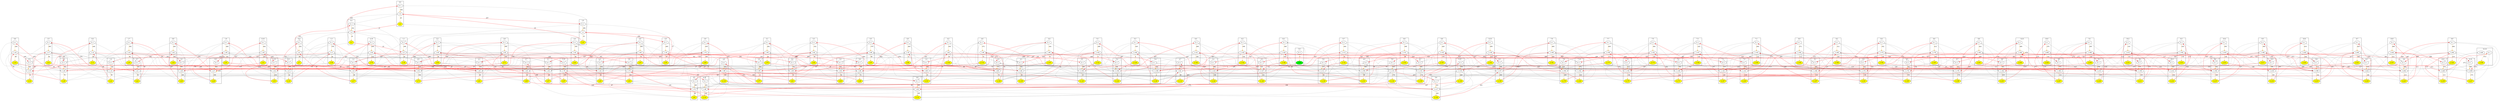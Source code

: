 digraph "stromrallye2.txt" {
	compound=true
	subgraph cluster0_0 {
		label="0,0"
		battery0_0_0 [label="0,-1" pos="0.0,30.799999999999997!"]
		battery0_0_1 [label="1,4" pos="1.0,30.799999999999997!"]
		battery0_0_2 [label="2,0" fillcolor=yellow pos="0.0,29.799999999999997!" style=filled]
	}
	subgraph cluster0_1 {
		label="0,1"
		battery0_1_0 [label="0,-1" pos="0.0,28.0!"]
		battery0_1_1 [label="1,2" pos="1.0,28.0!"]
		battery0_1_2 [label="2,3" fillcolor=yellow pos="0.0,27.0!" style=filled]
	}
	subgraph cluster0_2 {
		label="0,2"
		battery0_2_0 [label="0,-1" pos="0.0,25.2!"]
		battery0_2_1 [label="1,6" pos="1.0,25.2!"]
		battery0_2_2 [label="2,7" fillcolor=yellow pos="0.0,24.2!" style=filled]
	}
	subgraph cluster0_3 {
		label="0,3"
		battery0_3_0 [label="0,-1" pos="0.0,22.4!"]
		battery0_3_1 [label="1,9" pos="1.0,22.4!"]
		battery0_3_2 [label="2,10" fillcolor=yellow pos="0.0,21.4!" style=filled]
	}
	subgraph cluster0_4 {
		label="0,4"
		battery0_4_0 [label="0,-1" pos="0.0,19.599999999999998!"]
		battery0_4_1 [label="1,12" pos="1.0,19.599999999999998!"]
		battery0_4_2 [label="2,13" fillcolor=yellow pos="0.0,18.599999999999998!" style=filled]
	}
	subgraph cluster0_5 {
		label="0,5"
		battery0_5_0 [label="0,-1" pos="0.0,16.799999999999997!"]
		battery0_5_1 [label="1,15" pos="1.0,16.799999999999997!"]
		battery0_5_2 [label="2,16" fillcolor=yellow pos="0.0,15.799999999999997!" style=filled]
	}
	subgraph cluster0_6 {
		label="0,6"
		battery0_6_0 [label="0,-1" pos="0.0,14.0!"]
		battery0_6_1 [label="1,18" pos="1.0,14.0!"]
		battery0_6_2 [label="2,19" fillcolor=yellow pos="0.0,13.0!" style=filled]
	}
	subgraph cluster0_7 {
		label="0,7"
		battery0_7_0 [label="0,-1" pos="0.0,11.2!"]
		battery0_7_1 [label="1,21" pos="1.0,11.2!"]
		battery0_7_2 [label="2,22" fillcolor=yellow pos="0.0,10.2!" style=filled]
	}
	subgraph cluster0_8 {
		label="0,8"
		battery0_8_0 [label="0,-1" pos="0.0,8.399999999999999!"]
		battery0_8_1 [label="1,24" pos="1.0,8.399999999999999!"]
		battery0_8_2 [label="2,25" fillcolor=yellow pos="0.0,7.399999999999999!" style=filled]
	}
	subgraph cluster0_9 {
		label="0,9"
		battery0_9_0 [label="0,-1" pos="0.0,5.6!"]
		battery0_9_1 [label="1,27" pos="1.0,5.6!"]
		battery0_9_2 [label="2,28" fillcolor=yellow pos="0.0,4.6!" style=filled]
	}
	subgraph cluster0_10 {
		label="0,10"
		battery0_10_0 [label="0,-1" pos="0.0,2.8!"]
		battery0_10_1 [label="1,30" pos="1.0,2.8!"]
		battery0_10_2 [label="2,31" fillcolor=yellow pos="0.0,1.7999999999999998!" style=filled]
	}
	subgraph cluster1_0 {
		label="1,0"
		battery1_0_0 [label="0,-1" pos="2.8,30.799999999999997!"]
		battery1_0_1 [label="1,1" pos="3.8,30.799999999999997!"]
		battery1_0_2 [label="2,33" fillcolor=yellow pos="2.8,29.799999999999997!" style=filled]
	}
	subgraph cluster1_1 {
		label="1,1"
		battery1_1_0 [label="0,-1" pos="2.8,28.0!"]
		battery1_1_1 [label="1,5" pos="3.8,28.0!"]
		battery1_1_2 [label="2,35" fillcolor=yellow pos="2.8,27.0!" style=filled]
	}
	subgraph cluster1_2 {
		label="1,2"
		battery1_2_0 [label="0,-1" pos="2.8,25.2!"]
		battery1_2_1 [label="1,8" pos="3.8,25.2!"]
		battery1_2_2 [label="2,37" fillcolor=yellow pos="2.8,24.2!" style=filled]
	}
	subgraph cluster1_3 {
		label="1,3"
		battery1_3_0 [label="0,-1" pos="2.8,22.4!"]
		battery1_3_1 [label="1,11" pos="3.8,22.4!"]
		battery1_3_2 [label="2,39" fillcolor=yellow pos="2.8,21.4!" style=filled]
	}
	subgraph cluster1_4 {
		label="1,4"
		battery1_4_0 [label="0,-1" pos="2.8,19.599999999999998!"]
		battery1_4_1 [label="1,14" pos="3.8,19.599999999999998!"]
		battery1_4_2 [label="2,41" fillcolor=yellow pos="2.8,18.599999999999998!" style=filled]
	}
	subgraph cluster1_5 {
		label="1,5"
		battery1_5_0 [label="0,-1" pos="2.8,16.799999999999997!"]
		battery1_5_1 [label="1,17" pos="3.8,16.799999999999997!"]
		battery1_5_2 [label="2,43" fillcolor=yellow pos="2.8,15.799999999999997!" style=filled]
	}
	subgraph cluster1_6 {
		label="1,6"
		battery1_6_0 [label="0,-1" pos="2.8,14.0!"]
		battery1_6_1 [label="1,20" pos="3.8,14.0!"]
		battery1_6_2 [label="2,45" fillcolor=yellow pos="2.8,13.0!" style=filled]
	}
	subgraph cluster1_7 {
		label="1,7"
		battery1_7_0 [label="0,-1" pos="2.8,11.2!"]
		battery1_7_1 [label="1,23" pos="3.8,11.2!"]
		battery1_7_2 [label="2,47" fillcolor=yellow pos="2.8,10.2!" style=filled]
	}
	subgraph cluster1_8 {
		label="1,8"
		battery1_8_0 [label="0,-1" pos="2.8,8.399999999999999!"]
		battery1_8_1 [label="1,26" pos="3.8,8.399999999999999!"]
		battery1_8_2 [label="2,49" fillcolor=yellow pos="2.8,7.399999999999999!" style=filled]
	}
	subgraph cluster1_9 {
		label="1,9"
		battery1_9_0 [label="0,-1" pos="2.8,5.6!"]
		battery1_9_1 [label="1,29" pos="3.8,5.6!"]
		battery1_9_2 [label="2,51" fillcolor=yellow pos="2.8,4.6!" style=filled]
	}
	subgraph cluster1_10 {
		label="1,10"
		battery1_10_0 [label="0,-1" pos="2.8,2.8!"]
		battery1_10_1 [label="1,32" pos="3.8,2.8!"]
		battery1_10_2 [label="2,53" fillcolor=yellow pos="2.8,1.7999999999999998!" style=filled]
	}
	subgraph cluster2_0 {
		label="2,0"
		battery2_0_0 [label="0,-1" pos="5.6,30.799999999999997!"]
		battery2_0_1 [label="1,34" pos="6.6,30.799999999999997!"]
		battery2_0_2 [label="2,55" fillcolor=yellow pos="5.6,29.799999999999997!" style=filled]
	}
	subgraph cluster2_1 {
		label="2,1"
		battery2_1_0 [label="0,-1" pos="5.6,28.0!"]
		battery2_1_1 [label="1,36" pos="6.6,28.0!"]
		battery2_1_2 [label="2,57" fillcolor=yellow pos="5.6,27.0!" style=filled]
	}
	subgraph cluster2_2 {
		label="2,2"
		battery2_2_0 [label="0,-1" pos="5.6,25.2!"]
		battery2_2_1 [label="1,38" pos="6.6,25.2!"]
		battery2_2_2 [label="2,59" fillcolor=yellow pos="5.6,24.2!" style=filled]
	}
	subgraph cluster2_3 {
		label="2,3"
		battery2_3_0 [label="0,-1" pos="5.6,22.4!"]
		battery2_3_1 [label="1,40" pos="6.6,22.4!"]
		battery2_3_2 [label="2,61" fillcolor=yellow pos="5.6,21.4!" style=filled]
	}
	subgraph cluster2_4 {
		label="2,4"
		battery2_4_0 [label="0,-1" pos="5.6,19.599999999999998!"]
		battery2_4_1 [label="1,42" pos="6.6,19.599999999999998!"]
		battery2_4_2 [label="2,63" fillcolor=yellow pos="5.6,18.599999999999998!" style=filled]
	}
	subgraph cluster2_5 {
		label="2,5"
		battery2_5_0 [label="0,-1" pos="5.6,16.799999999999997!"]
		battery2_5_1 [label="1,44" pos="6.6,16.799999999999997!"]
		battery2_5_2 [label="2,65" fillcolor=yellow pos="5.6,15.799999999999997!" style=filled]
	}
	subgraph cluster2_6 {
		label="2,6"
		battery2_6_0 [label="0,-1" pos="5.6,14.0!"]
		battery2_6_1 [label="1,46" pos="6.6,14.0!"]
		battery2_6_2 [label="2,67" fillcolor=yellow pos="5.6,13.0!" style=filled]
	}
	subgraph cluster2_7 {
		label="2,7"
		battery2_7_0 [label="0,-1" pos="5.6,11.2!"]
		battery2_7_1 [label="1,48" pos="6.6,11.2!"]
		battery2_7_2 [label="2,69" fillcolor=yellow pos="5.6,10.2!" style=filled]
	}
	subgraph cluster2_8 {
		label="2,8"
		battery2_8_0 [label="0,-1" pos="5.6,8.399999999999999!"]
		battery2_8_1 [label="1,50" pos="6.6,8.399999999999999!"]
		battery2_8_2 [label="2,71" fillcolor=yellow pos="5.6,7.399999999999999!" style=filled]
	}
	subgraph cluster2_9 {
		label="2,9"
		battery2_9_0 [label="0,-1" pos="5.6,5.6!"]
		battery2_9_1 [label="1,52" pos="6.6,5.6!"]
		battery2_9_2 [label="2,73" fillcolor=yellow pos="5.6,4.6!" style=filled]
	}
	subgraph cluster2_10 {
		label="2,10"
		battery2_10_0 [label="0,-1" pos="5.6,2.8!"]
		battery2_10_1 [label="1,54" pos="6.6,2.8!"]
		battery2_10_2 [label="2,75" fillcolor=yellow pos="5.6,1.7999999999999998!" style=filled]
	}
	subgraph cluster3_0 {
		label="3,0"
		battery3_0_0 [label="0,-1" pos="8.399999999999999,30.799999999999997!"]
		battery3_0_1 [label="1,56" pos="9.399999999999999,30.799999999999997!"]
		battery3_0_2 [label="2,77" fillcolor=yellow pos="8.399999999999999,29.799999999999997!" style=filled]
	}
	subgraph cluster3_1 {
		label="3,1"
		battery3_1_0 [label="0,-1" pos="8.399999999999999,28.0!"]
		battery3_1_1 [label="1,58" pos="9.399999999999999,28.0!"]
		battery3_1_2 [label="2,79" fillcolor=yellow pos="8.399999999999999,27.0!" style=filled]
	}
	subgraph cluster3_2 {
		label="3,2"
		battery3_2_0 [label="0,-1" pos="8.399999999999999,25.2!"]
		battery3_2_1 [label="1,60" pos="9.399999999999999,25.2!"]
		battery3_2_2 [label="2,81" fillcolor=yellow pos="8.399999999999999,24.2!" style=filled]
	}
	subgraph cluster3_3 {
		label="3,3"
		battery3_3_0 [label="0,-1" pos="8.399999999999999,22.4!"]
		battery3_3_1 [label="1,62" pos="9.399999999999999,22.4!"]
		battery3_3_2 [label="2,83" fillcolor=yellow pos="8.399999999999999,21.4!" style=filled]
	}
	subgraph cluster3_4 {
		label="3,4"
		battery3_4_0 [label="0,-1" pos="8.399999999999999,19.599999999999998!"]
		battery3_4_1 [label="1,64" pos="9.399999999999999,19.599999999999998!"]
		battery3_4_2 [label="2,85" fillcolor=yellow pos="8.399999999999999,18.599999999999998!" style=filled]
	}
	subgraph cluster3_5 {
		label="3,5"
		battery3_5_0 [label="0,-1" pos="8.399999999999999,16.799999999999997!"]
		battery3_5_1 [label="1,66" pos="9.399999999999999,16.799999999999997!"]
		battery3_5_2 [label="2,87" fillcolor=yellow pos="8.399999999999999,15.799999999999997!" style=filled]
	}
	subgraph cluster3_6 {
		label="3,6"
		battery3_6_0 [label="0,-1" pos="8.399999999999999,14.0!"]
		battery3_6_1 [label="1,68" pos="9.399999999999999,14.0!"]
		battery3_6_2 [label="2,89" fillcolor=yellow pos="8.399999999999999,13.0!" style=filled]
	}
	subgraph cluster3_7 {
		label="3,7"
		battery3_7_0 [label="0,-1" pos="8.399999999999999,11.2!"]
		battery3_7_1 [label="1,70" pos="9.399999999999999,11.2!"]
		battery3_7_2 [label="2,91" fillcolor=yellow pos="8.399999999999999,10.2!" style=filled]
	}
	subgraph cluster3_8 {
		label="3,8"
		battery3_8_0 [label="0,-1" pos="8.399999999999999,8.399999999999999!"]
		battery3_8_1 [label="1,72" pos="9.399999999999999,8.399999999999999!"]
		battery3_8_2 [label="2,93" fillcolor=yellow pos="8.399999999999999,7.399999999999999!" style=filled]
	}
	subgraph cluster3_9 {
		label="3,9"
		battery3_9_0 [label="0,-1" pos="8.399999999999999,5.6!"]
		battery3_9_1 [label="1,74" pos="9.399999999999999,5.6!"]
		battery3_9_2 [label="2,95" fillcolor=yellow pos="8.399999999999999,4.6!" style=filled]
	}
	subgraph cluster3_10 {
		label="3,10"
		battery3_10_0 [label="0,-1" pos="8.399999999999999,2.8!"]
		battery3_10_1 [label="1,76" pos="9.399999999999999,2.8!"]
		battery3_10_2 [label="2,97" fillcolor=yellow pos="8.399999999999999,1.7999999999999998!" style=filled]
	}
	subgraph cluster4_0 {
		label="4,0"
		battery4_0_0 [label="0,-1" pos="11.2,30.799999999999997!"]
		battery4_0_1 [label="1,78" pos="12.2,30.799999999999997!"]
		battery4_0_2 [label="2,99" fillcolor=yellow pos="11.2,29.799999999999997!" style=filled]
	}
	subgraph cluster4_1 {
		label="4,1"
		battery4_1_0 [label="0,-1" pos="11.2,28.0!"]
		battery4_1_1 [label="1,80" pos="12.2,28.0!"]
		battery4_1_2 [label="2,101" fillcolor=yellow pos="11.2,27.0!" style=filled]
	}
	subgraph cluster4_2 {
		label="4,2"
		battery4_2_0 [label="0,-1" pos="11.2,25.2!"]
		battery4_2_1 [label="1,82" pos="12.2,25.2!"]
		battery4_2_2 [label="2,103" fillcolor=yellow pos="11.2,24.2!" style=filled]
	}
	subgraph cluster4_3 {
		label="4,3"
		battery4_3_0 [label="0,-1" pos="11.2,22.4!"]
		battery4_3_1 [label="1,84" pos="12.2,22.4!"]
		battery4_3_2 [label="2,105" fillcolor=yellow pos="11.2,21.4!" style=filled]
	}
	subgraph cluster4_4 {
		label="4,4"
		battery4_4_0 [label="0,-1" pos="11.2,19.599999999999998!"]
		battery4_4_1 [label="1,86" pos="12.2,19.599999999999998!"]
		battery4_4_2 [label="2,107" fillcolor=yellow pos="11.2,18.599999999999998!" style=filled]
	}
	subgraph cluster4_5 {
		label="4,5"
		battery4_5_0 [label="0,-1" pos="11.2,16.799999999999997!"]
		battery4_5_1 [label="1,88" pos="12.2,16.799999999999997!"]
		battery4_5_2 [label="2,109" fillcolor=yellow pos="11.2,15.799999999999997!" style=filled]
	}
	subgraph cluster4_6 {
		label="4,6"
		battery4_6_0 [label="0,-1" pos="11.2,14.0!"]
		battery4_6_1 [label="1,90" pos="12.2,14.0!"]
		battery4_6_2 [label="2,110" fillcolor=yellow pos="11.2,13.0!" style=filled]
	}
	subgraph cluster4_7 {
		label="4,7"
		battery4_7_0 [label="0,-1" pos="11.2,11.2!"]
		battery4_7_1 [label="1,92" pos="12.2,11.2!"]
		battery4_7_2 [label="2,112" fillcolor=yellow pos="11.2,10.2!" style=filled]
	}
	subgraph cluster4_8 {
		label="4,8"
		battery4_8_0 [label="0,-1" pos="11.2,8.399999999999999!"]
		battery4_8_1 [label="1,94" pos="12.2,8.399999999999999!"]
		battery4_8_2 [label="2,114" fillcolor=yellow pos="11.2,7.399999999999999!" style=filled]
	}
	subgraph cluster4_9 {
		label="4,9"
		battery4_9_0 [label="0,-1" pos="11.2,5.6!"]
		battery4_9_1 [label="1,96" pos="12.2,5.6!"]
		battery4_9_2 [label="2,116" fillcolor=yellow pos="11.2,4.6!" style=filled]
	}
	subgraph cluster4_10 {
		label="4,10"
		battery4_10_0 [label="0,-1" pos="11.2,2.8!"]
		battery4_10_1 [label="1,98" pos="12.2,2.8!"]
		battery4_10_2 [label="2,118" fillcolor=yellow pos="11.2,1.7999999999999998!" style=filled]
	}
	subgraph cluster5_0 {
		label="5,0"
		battery5_0_0 [label="0,-1" pos="14.0,30.799999999999997!"]
		battery5_0_1 [label="1,100" pos="15.0,30.799999999999997!"]
		battery5_0_2 [label="2,120" fillcolor=yellow pos="14.0,29.799999999999997!" style=filled]
	}
	subgraph cluster5_1 {
		label="5,1"
		battery5_1_0 [label="0,-1" pos="14.0,28.0!"]
		battery5_1_1 [label="1,102" pos="15.0,28.0!"]
		battery5_1_2 [label="2,122" fillcolor=yellow pos="14.0,27.0!" style=filled]
	}
	subgraph cluster5_2 {
		label="5,2"
		battery5_2_0 [label="0,-1" pos="14.0,25.2!"]
		battery5_2_1 [label="1,104" pos="15.0,25.2!"]
		battery5_2_2 [label="2,124" fillcolor=yellow pos="14.0,24.2!" style=filled]
	}
	subgraph cluster5_3 {
		label="5,3"
		battery5_3_0 [label="0,-1" pos="14.0,22.4!"]
		battery5_3_1 [label="1,106" pos="15.0,22.4!"]
		battery5_3_2 [label="2,126" fillcolor=yellow pos="14.0,21.4!" style=filled]
	}
	subgraph cluster5_4 {
		label="5,4"
		battery5_4_0 [label="0,-1" pos="14.0,19.599999999999998!"]
		battery5_4_1 [label="1,108" pos="15.0,19.599999999999998!"]
		battery5_4_2 [label="2,128" fillcolor=yellow pos="14.0,18.599999999999998!" style=filled]
	}
	subgraph cluster5_6 {
		label="5,6"
		battery5_6_0 [label="0,-1" pos="14.0,14.0!"]
		battery5_6_1 [label="1,111" pos="15.0,14.0!"]
		battery5_6_2 [label="2,130" fillcolor=yellow pos="14.0,13.0!" style=filled]
	}
	subgraph cluster5_7 {
		label="5,7"
		battery5_7_0 [label="0,-1" pos="14.0,11.2!"]
		battery5_7_1 [label="1,113" pos="15.0,11.2!"]
		battery5_7_2 [label="2,132" fillcolor=yellow pos="14.0,10.2!" style=filled]
	}
	subgraph cluster5_8 {
		label="5,8"
		battery5_8_0 [label="0,-1" pos="14.0,8.399999999999999!"]
		battery5_8_1 [label="1,115" pos="15.0,8.399999999999999!"]
		battery5_8_2 [label="2,134" fillcolor=yellow pos="14.0,7.399999999999999!" style=filled]
	}
	subgraph cluster5_9 {
		label="5,9"
		battery5_9_0 [label="0,-1" pos="14.0,5.6!"]
		battery5_9_1 [label="1,117" pos="15.0,5.6!"]
		battery5_9_2 [label="2,136" fillcolor=yellow pos="14.0,4.6!" style=filled]
	}
	subgraph cluster5_10 {
		label="5,10"
		battery5_10_0 [label="0,-1" pos="14.0,2.8!"]
		battery5_10_1 [label="1,119" pos="15.0,2.8!"]
		battery5_10_2 [label="2,138" fillcolor=yellow pos="14.0,1.7999999999999998!" style=filled]
	}
	subgraph cluster6_0 {
		label="6,0"
		battery6_0_0 [label="0,-1" pos="16.799999999999997,30.799999999999997!"]
		battery6_0_1 [label="1,121" pos="17.799999999999997,30.799999999999997!"]
		battery6_0_2 [label="2,140" fillcolor=yellow pos="16.799999999999997,29.799999999999997!" style=filled]
	}
	subgraph cluster6_1 {
		label="6,1"
		battery6_1_0 [label="0,-1" pos="16.799999999999997,28.0!"]
		battery6_1_1 [label="1,123" pos="17.799999999999997,28.0!"]
		battery6_1_2 [label="2,142" fillcolor=yellow pos="16.799999999999997,27.0!" style=filled]
	}
	subgraph cluster6_2 {
		label="6,2"
		battery6_2_0 [label="0,-1" pos="16.799999999999997,25.2!"]
		battery6_2_1 [label="1,125" pos="17.799999999999997,25.2!"]
		battery6_2_2 [label="2,144" fillcolor=yellow pos="16.799999999999997,24.2!" style=filled]
	}
	subgraph cluster6_3 {
		label="6,3"
		battery6_3_0 [label="0,-1" pos="16.799999999999997,22.4!"]
		battery6_3_1 [label="1,127" pos="17.799999999999997,22.4!"]
		battery6_3_2 [label="2,146" fillcolor=yellow pos="16.799999999999997,21.4!" style=filled]
	}
	subgraph cluster6_4 {
		label="6,4"
		battery6_4_0 [label="0,-1" pos="16.799999999999997,19.599999999999998!"]
		battery6_4_1 [label="1,129" pos="17.799999999999997,19.599999999999998!"]
		battery6_4_2 [label="2,148" fillcolor=yellow pos="16.799999999999997,18.599999999999998!" style=filled]
	}
	subgraph cluster6_5 {
		label="6,5"
		battery6_5_0 [label="0,-1" pos="16.799999999999997,16.799999999999997!"]
		battery6_5_1 [label="1,150" pos="17.799999999999997,16.799999999999997!"]
		battery6_5_2 [label="2,151" fillcolor=yellow pos="16.799999999999997,15.799999999999997!" style=filled]
	}
	subgraph cluster6_6 {
		label="6,6"
		battery6_6_0 [label="0,-1" pos="16.799999999999997,14.0!"]
		battery6_6_1 [label="1,131" pos="17.799999999999997,14.0!"]
		battery6_6_2 [label="2,153" fillcolor=yellow pos="16.799999999999997,13.0!" style=filled]
	}
	subgraph cluster6_7 {
		label="6,7"
		battery6_7_0 [label="0,-1" pos="16.799999999999997,11.2!"]
		battery6_7_1 [label="1,133" pos="17.799999999999997,11.2!"]
		battery6_7_2 [label="2,155" fillcolor=yellow pos="16.799999999999997,10.2!" style=filled]
	}
	subgraph cluster6_8 {
		label="6,8"
		battery6_8_0 [label="0,-1" pos="16.799999999999997,8.399999999999999!"]
		battery6_8_1 [label="1,135" pos="17.799999999999997,8.399999999999999!"]
		battery6_8_2 [label="2,157" fillcolor=yellow pos="16.799999999999997,7.399999999999999!" style=filled]
	}
	subgraph cluster6_9 {
		label="6,9"
		battery6_9_0 [label="0,-1" pos="16.799999999999997,5.6!"]
		battery6_9_1 [label="1,137" pos="17.799999999999997,5.6!"]
		battery6_9_2 [label="2,159" fillcolor=yellow pos="16.799999999999997,4.6!" style=filled]
	}
	subgraph cluster6_10 {
		label="6,10"
		battery6_10_0 [label="0,-1" pos="16.799999999999997,2.8!"]
		battery6_10_1 [label="1,139" pos="17.799999999999997,2.8!"]
		battery6_10_2 [label="2,161" fillcolor=yellow pos="16.799999999999997,1.7999999999999998!" style=filled]
	}
	subgraph cluster7_0 {
		label="7,0"
		battery7_0_0 [label="0,-1" pos="19.599999999999998,30.799999999999997!"]
		battery7_0_1 [label="1,141" pos="20.599999999999998,30.799999999999997!"]
		battery7_0_2 [label="2,163" fillcolor=yellow pos="19.599999999999998,29.799999999999997!" style=filled]
	}
	subgraph cluster7_1 {
		label="7,1"
		battery7_1_0 [label="0,-1" pos="19.599999999999998,28.0!"]
		battery7_1_1 [label="1,143" pos="20.599999999999998,28.0!"]
		battery7_1_2 [label="2,165" fillcolor=yellow pos="19.599999999999998,27.0!" style=filled]
	}
	subgraph cluster7_2 {
		label="7,2"
		battery7_2_0 [label="0,-1" pos="19.599999999999998,25.2!"]
		battery7_2_1 [label="1,145" pos="20.599999999999998,25.2!"]
		battery7_2_2 [label="2,167" fillcolor=yellow pos="19.599999999999998,24.2!" style=filled]
	}
	subgraph cluster7_3 {
		label="7,3"
		battery7_3_0 [label="0,-1" pos="19.599999999999998,22.4!"]
		battery7_3_1 [label="1,147" pos="20.599999999999998,22.4!"]
		battery7_3_2 [label="2,169" fillcolor=yellow pos="19.599999999999998,21.4!" style=filled]
	}
	subgraph cluster7_4 {
		label="7,4"
		battery7_4_0 [label="0,-1" pos="19.599999999999998,19.599999999999998!"]
		battery7_4_1 [label="1,149" pos="20.599999999999998,19.599999999999998!"]
		battery7_4_2 [label="2,171" fillcolor=yellow pos="19.599999999999998,18.599999999999998!" style=filled]
	}
	subgraph cluster7_5 {
		label="7,5"
		battery7_5_0 [label="0,-1" pos="19.599999999999998,16.799999999999997!"]
		battery7_5_1 [label="1,152" pos="20.599999999999998,16.799999999999997!"]
		battery7_5_2 [label="2,173" fillcolor=yellow pos="19.599999999999998,15.799999999999997!" style=filled]
	}
	subgraph cluster7_6 {
		label="7,6"
		battery7_6_0 [label="0,-1" pos="19.599999999999998,14.0!"]
		battery7_6_1 [label="1,154" pos="20.599999999999998,14.0!"]
		battery7_6_2 [label="2,175" fillcolor=yellow pos="19.599999999999998,13.0!" style=filled]
	}
	subgraph cluster7_7 {
		label="7,7"
		battery7_7_0 [label="0,-1" pos="19.599999999999998,11.2!"]
		battery7_7_1 [label="1,156" pos="20.599999999999998,11.2!"]
		battery7_7_2 [label="2,177" fillcolor=yellow pos="19.599999999999998,10.2!" style=filled]
	}
	subgraph cluster7_8 {
		label="7,8"
		battery7_8_0 [label="0,-1" pos="19.599999999999998,8.399999999999999!"]
		battery7_8_1 [label="1,158" pos="20.599999999999998,8.399999999999999!"]
		battery7_8_2 [label="2,179" fillcolor=yellow pos="19.599999999999998,7.399999999999999!" style=filled]
	}
	subgraph cluster7_9 {
		label="7,9"
		battery7_9_0 [label="0,-1" pos="19.599999999999998,5.6!"]
		battery7_9_1 [label="1,160" pos="20.599999999999998,5.6!"]
		battery7_9_2 [label="2,181" fillcolor=yellow pos="19.599999999999998,4.6!" style=filled]
	}
	subgraph cluster7_10 {
		label="7,10"
		battery7_10_0 [label="0,-1" pos="19.599999999999998,2.8!"]
		battery7_10_1 [label="1,162" pos="20.599999999999998,2.8!"]
		battery7_10_2 [label="2,183" fillcolor=yellow pos="19.599999999999998,1.7999999999999998!" style=filled]
	}
	subgraph cluster8_0 {
		label="8,0"
		battery8_0_0 [label="0,-1" pos="22.4,30.799999999999997!"]
		battery8_0_1 [label="1,164" pos="23.4,30.799999999999997!"]
		battery8_0_2 [label="2,185" fillcolor=yellow pos="22.4,29.799999999999997!" style=filled]
	}
	subgraph cluster8_1 {
		label="8,1"
		battery8_1_0 [label="0,-1" pos="22.4,28.0!"]
		battery8_1_1 [label="1,166" pos="23.4,28.0!"]
		battery8_1_2 [label="2,187" fillcolor=yellow pos="22.4,27.0!" style=filled]
	}
	subgraph cluster8_2 {
		label="8,2"
		battery8_2_0 [label="0,-1" pos="22.4,25.2!"]
		battery8_2_1 [label="1,168" pos="23.4,25.2!"]
		battery8_2_2 [label="2,189" fillcolor=yellow pos="22.4,24.2!" style=filled]
	}
	subgraph cluster8_3 {
		label="8,3"
		battery8_3_0 [label="0,-1" pos="22.4,22.4!"]
		battery8_3_1 [label="1,170" pos="23.4,22.4!"]
		battery8_3_2 [label="2,191" fillcolor=yellow pos="22.4,21.4!" style=filled]
	}
	subgraph cluster8_4 {
		label="8,4"
		battery8_4_0 [label="0,-1" pos="22.4,19.599999999999998!"]
		battery8_4_1 [label="1,172" pos="23.4,19.599999999999998!"]
		battery8_4_2 [label="2,193" fillcolor=yellow pos="22.4,18.599999999999998!" style=filled]
	}
	subgraph cluster8_5 {
		label="8,5"
		battery8_5_0 [label="0,-1" pos="22.4,16.799999999999997!"]
		battery8_5_1 [label="1,174" pos="23.4,16.799999999999997!"]
		battery8_5_2 [label="2,195" fillcolor=yellow pos="22.4,15.799999999999997!" style=filled]
	}
	subgraph cluster8_6 {
		label="8,6"
		battery8_6_0 [label="0,-1" pos="22.4,14.0!"]
		battery8_6_1 [label="1,176" pos="23.4,14.0!"]
		battery8_6_2 [label="2,197" fillcolor=yellow pos="22.4,13.0!" style=filled]
	}
	subgraph cluster8_7 {
		label="8,7"
		battery8_7_0 [label="0,-1" pos="22.4,11.2!"]
		battery8_7_1 [label="1,178" pos="23.4,11.2!"]
		battery8_7_2 [label="2,199" fillcolor=yellow pos="22.4,10.2!" style=filled]
	}
	subgraph cluster8_8 {
		label="8,8"
		battery8_8_0 [label="0,-1" pos="22.4,8.399999999999999!"]
		battery8_8_1 [label="1,180" pos="23.4,8.399999999999999!"]
		battery8_8_2 [label="2,201" fillcolor=yellow pos="22.4,7.399999999999999!" style=filled]
	}
	subgraph cluster8_9 {
		label="8,9"
		battery8_9_0 [label="0,-1" pos="22.4,5.6!"]
		battery8_9_1 [label="1,182" pos="23.4,5.6!"]
		battery8_9_2 [label="2,203" fillcolor=yellow pos="22.4,4.6!" style=filled]
	}
	subgraph cluster8_10 {
		label="8,10"
		battery8_10_0 [label="0,-1" pos="22.4,2.8!"]
		battery8_10_1 [label="1,184" pos="23.4,2.8!"]
		battery8_10_2 [label="2,205" fillcolor=yellow pos="22.4,1.7999999999999998!" style=filled]
	}
	subgraph cluster9_0 {
		label="9,0"
		battery9_0_0 [label="0,-1" pos="25.2,30.799999999999997!"]
		battery9_0_1 [label="1,186" pos="26.2,30.799999999999997!"]
		battery9_0_2 [label="2,207" fillcolor=yellow pos="25.2,29.799999999999997!" style=filled]
	}
	subgraph cluster9_1 {
		label="9,1"
		battery9_1_0 [label="0,-1" pos="25.2,28.0!"]
		battery9_1_1 [label="1,188" pos="26.2,28.0!"]
		battery9_1_2 [label="2,209" fillcolor=yellow pos="25.2,27.0!" style=filled]
	}
	subgraph cluster9_2 {
		label="9,2"
		battery9_2_0 [label="0,-1" pos="25.2,25.2!"]
		battery9_2_1 [label="1,190" pos="26.2,25.2!"]
		battery9_2_2 [label="2,211" fillcolor=yellow pos="25.2,24.2!" style=filled]
	}
	subgraph cluster9_3 {
		label="9,3"
		battery9_3_0 [label="0,-1" pos="25.2,22.4!"]
		battery9_3_1 [label="1,192" pos="26.2,22.4!"]
		battery9_3_2 [label="2,213" fillcolor=yellow pos="25.2,21.4!" style=filled]
	}
	subgraph cluster9_4 {
		label="9,4"
		battery9_4_0 [label="0,-1" pos="25.2,19.599999999999998!"]
		battery9_4_1 [label="1,194" pos="26.2,19.599999999999998!"]
		battery9_4_2 [label="2,215" fillcolor=yellow pos="25.2,18.599999999999998!" style=filled]
	}
	subgraph cluster9_5 {
		label="9,5"
		battery9_5_0 [label="0,-1" pos="25.2,16.799999999999997!"]
		battery9_5_1 [label="1,196" pos="26.2,16.799999999999997!"]
		battery9_5_2 [label="2,217" fillcolor=yellow pos="25.2,15.799999999999997!" style=filled]
	}
	subgraph cluster9_6 {
		label="9,6"
		battery9_6_0 [label="0,-1" pos="25.2,14.0!"]
		battery9_6_1 [label="1,198" pos="26.2,14.0!"]
		battery9_6_2 [label="2,219" fillcolor=yellow pos="25.2,13.0!" style=filled]
	}
	subgraph cluster9_7 {
		label="9,7"
		battery9_7_0 [label="0,-1" pos="25.2,11.2!"]
		battery9_7_1 [label="1,200" pos="26.2,11.2!"]
		battery9_7_2 [label="2,221" fillcolor=yellow pos="25.2,10.2!" style=filled]
	}
	subgraph cluster9_8 {
		label="9,8"
		battery9_8_0 [label="0,-1" pos="25.2,8.399999999999999!"]
		battery9_8_1 [label="1,202" pos="26.2,8.399999999999999!"]
		battery9_8_2 [label="2,223" fillcolor=yellow pos="25.2,7.399999999999999!" style=filled]
	}
	subgraph cluster9_9 {
		label="9,9"
		battery9_9_0 [label="0,-1" pos="25.2,5.6!"]
		battery9_9_1 [label="1,204" pos="26.2,5.6!"]
		battery9_9_2 [label="2,225" fillcolor=yellow pos="25.2,4.6!" style=filled]
	}
	subgraph cluster9_10 {
		label="9,10"
		battery9_10_0 [label="0,-1" pos="25.2,2.8!"]
		battery9_10_1 [label="1,206" pos="26.2,2.8!"]
		battery9_10_2 [label="2,227" fillcolor=yellow pos="25.2,1.7999999999999998!" style=filled]
	}
	subgraph cluster10_0 {
		label="10,0"
		battery10_0_0 [label="0,-1" pos="28.0,30.799999999999997!"]
		battery10_0_1 [label="1,208" pos="29.0,30.799999999999997!"]
		battery10_0_2 [label="2,229" fillcolor=yellow pos="28.0,29.799999999999997!" style=filled]
	}
	subgraph cluster10_1 {
		label="10,1"
		battery10_1_0 [label="0,-1" pos="28.0,28.0!"]
		battery10_1_1 [label="1,210" pos="29.0,28.0!"]
		battery10_1_2 [label="2,230" fillcolor=yellow pos="28.0,27.0!" style=filled]
	}
	subgraph cluster10_2 {
		label="10,2"
		battery10_2_0 [label="0,-1" pos="28.0,25.2!"]
		battery10_2_1 [label="1,212" pos="29.0,25.2!"]
		battery10_2_2 [label="2,231" fillcolor=yellow pos="28.0,24.2!" style=filled]
	}
	subgraph cluster10_3 {
		label="10,3"
		battery10_3_0 [label="0,-1" pos="28.0,22.4!"]
		battery10_3_1 [label="1,214" pos="29.0,22.4!"]
		battery10_3_2 [label="2,232" fillcolor=yellow pos="28.0,21.4!" style=filled]
	}
	subgraph cluster10_4 {
		label="10,4"
		battery10_4_0 [label="0,-1" pos="28.0,19.599999999999998!"]
		battery10_4_1 [label="1,216" pos="29.0,19.599999999999998!"]
		battery10_4_2 [label="2,233" fillcolor=yellow pos="28.0,18.599999999999998!" style=filled]
	}
	subgraph cluster10_5 {
		label="10,5"
		battery10_5_0 [label="0,-1" pos="28.0,16.799999999999997!"]
		battery10_5_1 [label="1,218" pos="29.0,16.799999999999997!"]
		battery10_5_2 [label="2,234" fillcolor=yellow pos="28.0,15.799999999999997!" style=filled]
	}
	subgraph cluster10_6 {
		label="10,6"
		battery10_6_0 [label="0,-1" pos="28.0,14.0!"]
		battery10_6_1 [label="1,220" pos="29.0,14.0!"]
		battery10_6_2 [label="2,235" fillcolor=yellow pos="28.0,13.0!" style=filled]
	}
	subgraph cluster10_7 {
		label="10,7"
		battery10_7_0 [label="0,-1" pos="28.0,11.2!"]
		battery10_7_1 [label="1,222" pos="29.0,11.2!"]
		battery10_7_2 [label="2,236" fillcolor=yellow pos="28.0,10.2!" style=filled]
	}
	subgraph cluster10_8 {
		label="10,8"
		battery10_8_0 [label="0,-1" pos="28.0,8.399999999999999!"]
		battery10_8_1 [label="1,224" pos="29.0,8.399999999999999!"]
		battery10_8_2 [label="2,237" fillcolor=yellow pos="28.0,7.399999999999999!" style=filled]
	}
	subgraph cluster10_9 {
		label="10,9"
		battery10_9_0 [label="0,-1" pos="28.0,5.6!"]
		battery10_9_1 [label="1,226" pos="29.0,5.6!"]
		battery10_9_2 [label="2,238" fillcolor=yellow pos="28.0,4.6!" style=filled]
	}
	subgraph cluster10_10 {
		label="10,10"
		battery10_10_0 [label="0,-1" pos="28.0,2.8!"]
		battery10_10_1 [label="1,228" pos="29.0,2.8!"]
		battery10_10_2 [label="2,239" fillcolor=yellow pos="28.0,1.7999999999999998!" style=filled]
	}
	subgraph cluster5_5 {
		label="5,5"
		battery5_5_0 [label="0,-1" pos="14.0,16.799999999999997!"]
		battery5_5_2 [label="2,240" fillcolor=green pos="15.0,16.799999999999997!" style=filled]
	}
	battery0_0_2 -> battery1_0_1 [color="#00000055" fillcolor=none]
	battery0_0_2 -> battery0_1_1 [label=21 color=red fillcolor=red]
	battery0_0_1 -> battery1_0_0 [label=257 color=red fillcolor=red]
	battery0_0_1 -> battery0_1_0 [color="#00000055" fillcolor=none]
	battery0_1_1 -> battery0_0_0 [label=255 color=red fillcolor=red]
	battery0_1_1 -> battery1_1_0 [color="#00000055" fillcolor=none]
	battery0_1_1 -> battery0_2_0 [color="#00000055" fillcolor=none]
	battery0_1_2 -> battery0_0_1 [color="#00000055" fillcolor=none]
	battery0_1_2 -> battery1_1_1 [label=23 color=red fillcolor=red]
	battery0_1_2 -> battery0_2_1 [color="#00000055" fillcolor=none]
	battery0_2_1 -> battery0_1_0 [label=253 color=red fillcolor=red]
	battery0_2_1 -> battery1_2_0 [color="#00000055" fillcolor=none]
	battery0_2_1 -> battery0_3_0 [color="#00000055" fillcolor=none]
	battery0_2_2 -> battery0_1_1 [color="#00000055" fillcolor=none]
	battery0_2_2 -> battery1_2_1 [color="#00000055" fillcolor=none]
	battery0_2_2 -> battery0_3_1 [label=41 color=red fillcolor=red]
	battery0_3_1 -> battery0_2_0 [label=251 color=red fillcolor=red]
	battery0_3_1 -> battery1_3_0 [color="#00000055" fillcolor=none]
	battery0_3_1 -> battery0_4_0 [color="#00000055" fillcolor=none]
	battery0_3_2 -> battery0_2_1 [color="#00000055" fillcolor=none]
	battery0_3_2 -> battery1_3_1 [label=43 color=red fillcolor=red]
	battery0_3_2 -> battery0_4_1 [color="#00000055" fillcolor=none]
	battery0_4_1 -> battery0_3_0 [label=249 color=red fillcolor=red]
	battery0_4_1 -> battery1_4_0 [color="#00000055" fillcolor=none]
	battery0_4_1 -> battery0_5_0 [color="#00000055" fillcolor=none]
	battery0_4_2 -> battery0_3_1 [color="#00000055" fillcolor=none]
	battery0_4_2 -> battery1_4_1 [color="#00000055" fillcolor=none]
	battery0_4_2 -> battery0_5_1 [label=61 color=red fillcolor=red]
	battery0_5_1 -> battery0_4_0 [label=247 color=red fillcolor=red]
	battery0_5_1 -> battery1_5_0 [color="#00000055" fillcolor=none]
	battery0_5_1 -> battery0_6_0 [color="#00000055" fillcolor=none]
	battery0_5_2 -> battery0_4_1 [color="#00000055" fillcolor=none]
	battery0_5_2 -> battery1_5_1 [label=63 color=red fillcolor=red]
	battery0_5_2 -> battery0_6_1 [color="#00000055" fillcolor=none]
	battery0_6_1 -> battery0_5_0 [label=245 color=red fillcolor=red]
	battery0_6_1 -> battery1_6_0 [color="#00000055" fillcolor=none]
	battery0_6_1 -> battery0_7_0 [color="#00000055" fillcolor=none]
	battery0_6_2 -> battery0_5_1 [color="#00000055" fillcolor=none]
	battery0_6_2 -> battery1_6_1 [color="#00000055" fillcolor=none]
	battery0_6_2 -> battery0_7_1 [label=81 color=red fillcolor=red]
	battery0_7_1 -> battery0_6_0 [label=243 color=red fillcolor=red]
	battery0_7_1 -> battery1_7_0 [color="#00000055" fillcolor=none]
	battery0_7_1 -> battery0_8_0 [color="#00000055" fillcolor=none]
	battery0_7_2 -> battery0_6_1 [color="#00000055" fillcolor=none]
	battery0_7_2 -> battery1_7_1 [label=83 color=red fillcolor=red]
	battery0_7_2 -> battery0_8_1 [color="#00000055" fillcolor=none]
	battery0_8_1 -> battery0_7_0 [label=241 color=red fillcolor=red]
	battery0_8_1 -> battery1_8_0 [color="#00000055" fillcolor=none]
	battery0_8_1 -> battery0_9_0 [color="#00000055" fillcolor=none]
	battery0_8_2 -> battery0_7_1 [color="#00000055" fillcolor=none]
	battery0_8_2 -> battery1_8_1 [color="#00000055" fillcolor=none]
	battery0_8_2 -> battery0_9_1 [label=189 color=red fillcolor=red]
	battery0_9_1 -> battery0_8_0 [label=239 color=red fillcolor=red]
	battery0_9_1 -> battery1_9_0 [color="#00000055" fillcolor=none]
	battery0_9_1 -> battery0_10_0 [label=443 color=red fillcolor=red]
	battery0_9_2 -> battery0_8_1 [color="#00000055" fillcolor=none]
	battery0_9_2 -> battery1_9_1 [label=191 color=red fillcolor=red]
	battery0_9_2 -> battery0_10_1 [color="#00000055" fillcolor=none]
	battery0_10_1 -> battery0_9_0 [color="#00000055" fillcolor=none]
	battery0_10_1 -> battery1_10_0 [label=445 color=red fillcolor=red]
	battery0_10_2 -> battery0_9_1 [label=237 color=red fillcolor=red]
	battery0_10_2 -> battery1_10_1 [color="#00000055" fillcolor=none]
	battery1_0_1 -> battery0_0_0 [color="#00000055" fillcolor=none]
	battery1_0_1 -> battery2_0_0 [label=259 color=red fillcolor=red]
	battery1_0_1 -> battery1_1_0 [color="#00000055" fillcolor=none]
	battery1_0_2 -> battery0_0_1 [label=19 color=red fillcolor=red]
	battery1_0_2 -> battery2_0_1 [color="#00000055" fillcolor=none]
	battery1_0_2 -> battery1_1_1 [color="#00000055" fillcolor=none]
	battery1_1_1 -> battery1_0_0 [color="#00000055" fillcolor=none]
	battery1_1_1 -> battery0_1_0 [color="#00000055" fillcolor=none]
	battery1_1_1 -> battery2_1_0 [color="#00000055" fillcolor=none]
	battery1_1_1 -> battery1_2_0 [label=297 color=red fillcolor=red]
	battery1_1_2 -> battery1_0_1 [color="#00000055" fillcolor=none]
	battery1_1_2 -> battery0_1_1 [color="#00000055" fillcolor=none]
	battery1_1_2 -> battery2_1_1 [label=25 color=red fillcolor=red]
	battery1_1_2 -> battery1_2_1 [color="#00000055" fillcolor=none]
	battery1_2_1 -> battery1_1_0 [color="#00000055" fillcolor=none]
	battery1_2_1 -> battery0_2_0 [color="#00000055" fillcolor=none]
	battery1_2_1 -> battery2_2_0 [label=299 color=red fillcolor=red]
	battery1_2_1 -> battery1_3_0 [color="#00000055" fillcolor=none]
	battery1_2_2 -> battery1_1_1 [color="#00000055" fillcolor=none]
	battery1_2_2 -> battery0_2_1 [label=39 color=red fillcolor=red]
	battery1_2_2 -> battery2_2_1 [color="#00000055" fillcolor=none]
	battery1_2_2 -> battery1_3_1 [color="#00000055" fillcolor=none]
	battery1_3_1 -> battery1_2_0 [color="#00000055" fillcolor=none]
	battery1_3_1 -> battery0_3_0 [color="#00000055" fillcolor=none]
	battery1_3_1 -> battery2_3_0 [color="#00000055" fillcolor=none]
	battery1_3_1 -> battery1_4_0 [label=337 color=red fillcolor=red]
	battery1_3_2 -> battery1_2_1 [color="#00000055" fillcolor=none]
	battery1_3_2 -> battery0_3_1 [color="#00000055" fillcolor=none]
	battery1_3_2 -> battery2_3_1 [label=45 color=red fillcolor=red]
	battery1_3_2 -> battery1_4_1 [color="#00000055" fillcolor=none]
	battery1_4_1 -> battery1_3_0 [color="#00000055" fillcolor=none]
	battery1_4_1 -> battery0_4_0 [color="#00000055" fillcolor=none]
	battery1_4_1 -> battery2_4_0 [label=339 color=red fillcolor=red]
	battery1_4_1 -> battery1_5_0 [color="#00000055" fillcolor=none]
	battery1_4_2 -> battery1_3_1 [color="#00000055" fillcolor=none]
	battery1_4_2 -> battery0_4_1 [label=59 color=red fillcolor=red]
	battery1_4_2 -> battery2_4_1 [color="#00000055" fillcolor=none]
	battery1_4_2 -> battery1_5_1 [color="#00000055" fillcolor=none]
	battery1_5_1 -> battery1_4_0 [color="#00000055" fillcolor=none]
	battery1_5_1 -> battery0_5_0 [color="#00000055" fillcolor=none]
	battery1_5_1 -> battery2_5_0 [color="#00000055" fillcolor=none]
	battery1_5_1 -> battery1_6_0 [label=381 color=red fillcolor=red]
	battery1_5_2 -> battery1_4_1 [color="#00000055" fillcolor=none]
	battery1_5_2 -> battery0_5_1 [color="#00000055" fillcolor=none]
	battery1_5_2 -> battery2_5_1 [label=65 color=red fillcolor=red]
	battery1_5_2 -> battery1_6_1 [color="#00000055" fillcolor=none]
	battery1_6_1 -> battery1_5_0 [color="#00000055" fillcolor=none]
	battery1_6_1 -> battery0_6_0 [color="#00000055" fillcolor=none]
	battery1_6_1 -> battery2_6_0 [label=383 color=red fillcolor=red]
	battery1_6_1 -> battery1_7_0 [color="#00000055" fillcolor=none]
	battery1_6_2 -> battery1_5_1 [color="#00000055" fillcolor=none]
	battery1_6_2 -> battery0_6_1 [label=79 color=red fillcolor=red]
	battery1_6_2 -> battery2_6_1 [color="#00000055" fillcolor=none]
	battery1_6_2 -> battery1_7_1 [color="#00000055" fillcolor=none]
	battery1_7_1 -> battery1_6_0 [color="#00000055" fillcolor=none]
	battery1_7_1 -> battery0_7_0 [color="#00000055" fillcolor=none]
	battery1_7_1 -> battery2_7_0 [color="#00000055" fillcolor=none]
	battery1_7_1 -> battery1_8_0 [label=393 color=red fillcolor=red]
	battery1_7_2 -> battery1_6_1 [color="#00000055" fillcolor=none]
	battery1_7_2 -> battery0_7_1 [color="#00000055" fillcolor=none]
	battery1_7_2 -> battery2_7_1 [label=85 color=red fillcolor=red]
	battery1_7_2 -> battery1_8_1 [color="#00000055" fillcolor=none]
	battery1_8_1 -> battery1_7_0 [color="#00000055" fillcolor=none]
	battery1_8_1 -> battery0_8_0 [color="#00000055" fillcolor=none]
	battery1_8_1 -> battery2_8_0 [label=395 color=red fillcolor=red]
	battery1_8_1 -> battery1_9_0 [color="#00000055" fillcolor=none]
	battery1_8_2 -> battery1_7_1 [color="#00000055" fillcolor=none]
	battery1_8_2 -> battery0_8_1 [label=187 color=red fillcolor=red]
	battery1_8_2 -> battery2_8_1 [color="#00000055" fillcolor=none]
	battery1_8_2 -> battery1_9_1 [color="#00000055" fillcolor=none]
	battery1_9_1 -> battery1_8_0 [color="#00000055" fillcolor=none]
	battery1_9_1 -> battery0_9_0 [label=441 color=red fillcolor=red]
	battery1_9_1 -> battery2_9_0 [color="#00000055" fillcolor=none]
	battery1_9_1 -> battery1_10_0 [color="#00000055" fillcolor=none]
	battery1_9_2 -> battery1_8_1 [color="#00000055" fillcolor=none]
	battery1_9_2 -> battery0_9_1 [color="#00000055" fillcolor=none]
	battery1_9_2 -> battery2_9_1 [label=193 color=red fillcolor=red]
	battery1_9_2 -> battery1_10_1 [color="#00000055" fillcolor=none]
	battery1_10_1 -> battery1_9_0 [color="#00000055" fillcolor=none]
	battery1_10_1 -> battery0_10_0 [color="#00000055" fillcolor=none]
	battery1_10_1 -> battery2_10_0 [label=447 color=red fillcolor=red]
	battery1_10_2 -> battery1_9_1 [color="#00000055" fillcolor=none]
	battery1_10_2 -> battery0_10_1 [label=235 color=red fillcolor=red]
	battery1_10_2 -> battery2_10_1 [color="#00000055" fillcolor=none]
	battery2_0_1 -> battery1_0_0 [color="#00000055" fillcolor=none]
	battery2_0_1 -> battery3_0_0 [label=261 color=red fillcolor=red]
	battery2_0_1 -> battery2_1_0 [color="#00000055" fillcolor=none]
	battery2_0_2 -> battery1_0_1 [label=17 color=red fillcolor=red]
	battery2_0_2 -> battery3_0_1 [color="#00000055" fillcolor=none]
	battery2_0_2 -> battery2_1_1 [color="#00000055" fillcolor=none]
	battery2_1_1 -> battery2_0_0 [color="#00000055" fillcolor=none]
	battery2_1_1 -> battery1_1_0 [label=295 color=red fillcolor=red]
	battery2_1_1 -> battery3_1_0 [color="#00000055" fillcolor=none]
	battery2_1_1 -> battery2_2_0 [color="#00000055" fillcolor=none]
	battery2_1_2 -> battery2_0_1 [color="#00000055" fillcolor=none]
	battery2_1_2 -> battery1_1_1 [color="#00000055" fillcolor=none]
	battery2_1_2 -> battery3_1_1 [label=27 color=red fillcolor=red]
	battery2_1_2 -> battery2_2_1 [color="#00000055" fillcolor=none]
	battery2_2_1 -> battery2_1_0 [color="#00000055" fillcolor=none]
	battery2_2_1 -> battery1_2_0 [color="#00000055" fillcolor=none]
	battery2_2_1 -> battery3_2_0 [label=301 color=red fillcolor=red]
	battery2_2_1 -> battery2_3_0 [color="#00000055" fillcolor=none]
	battery2_2_2 -> battery2_1_1 [color="#00000055" fillcolor=none]
	battery2_2_2 -> battery1_2_1 [label=37 color=red fillcolor=red]
	battery2_2_2 -> battery3_2_1 [color="#00000055" fillcolor=none]
	battery2_2_2 -> battery2_3_1 [color="#00000055" fillcolor=none]
	battery2_3_1 -> battery2_2_0 [color="#00000055" fillcolor=none]
	battery2_3_1 -> battery1_3_0 [label=335 color=red fillcolor=red]
	battery2_3_1 -> battery3_3_0 [color="#00000055" fillcolor=none]
	battery2_3_1 -> battery2_4_0 [color="#00000055" fillcolor=none]
	battery2_3_2 -> battery2_2_1 [color="#00000055" fillcolor=none]
	battery2_3_2 -> battery1_3_1 [color="#00000055" fillcolor=none]
	battery2_3_2 -> battery3_3_1 [label=47 color=red fillcolor=red]
	battery2_3_2 -> battery2_4_1 [color="#00000055" fillcolor=none]
	battery2_4_1 -> battery2_3_0 [color="#00000055" fillcolor=none]
	battery2_4_1 -> battery1_4_0 [color="#00000055" fillcolor=none]
	battery2_4_1 -> battery3_4_0 [label=341 color=red fillcolor=red]
	battery2_4_1 -> battery2_5_0 [color="#00000055" fillcolor=none]
	battery2_4_2 -> battery2_3_1 [color="#00000055" fillcolor=none]
	battery2_4_2 -> battery1_4_1 [label=57 color=red fillcolor=red]
	battery2_4_2 -> battery3_4_1 [color="#00000055" fillcolor=none]
	battery2_4_2 -> battery2_5_1 [color="#00000055" fillcolor=none]
	battery2_5_1 -> battery2_4_0 [color="#00000055" fillcolor=none]
	battery2_5_1 -> battery1_5_0 [label=379 color=red fillcolor=red]
	battery2_5_1 -> battery3_5_0 [color="#00000055" fillcolor=none]
	battery2_5_1 -> battery2_6_0 [color="#00000055" fillcolor=none]
	battery2_5_2 -> battery2_4_1 [color="#00000055" fillcolor=none]
	battery2_5_2 -> battery1_5_1 [color="#00000055" fillcolor=none]
	battery2_5_2 -> battery3_5_1 [label=67 color=red fillcolor=red]
	battery2_5_2 -> battery2_6_1 [color="#00000055" fillcolor=none]
	battery2_6_1 -> battery2_5_0 [color="#00000055" fillcolor=none]
	battery2_6_1 -> battery1_6_0 [color="#00000055" fillcolor=none]
	battery2_6_1 -> battery3_6_0 [label=385 color=red fillcolor=red]
	battery2_6_1 -> battery2_7_0 [color="#00000055" fillcolor=none]
	battery2_6_2 -> battery2_5_1 [color="#00000055" fillcolor=none]
	battery2_6_2 -> battery1_6_1 [label=77 color=red fillcolor=red]
	battery2_6_2 -> battery3_6_1 [color="#00000055" fillcolor=none]
	battery2_6_2 -> battery2_7_1 [color="#00000055" fillcolor=none]
	battery2_7_1 -> battery2_6_0 [color="#00000055" fillcolor=none]
	battery2_7_1 -> battery1_7_0 [label=391 color=red fillcolor=red]
	battery2_7_1 -> battery3_7_0 [color="#00000055" fillcolor=none]
	battery2_7_1 -> battery2_8_0 [color="#00000055" fillcolor=none]
	battery2_7_2 -> battery2_6_1 [color="#00000055" fillcolor=none]
	battery2_7_2 -> battery1_7_1 [color="#00000055" fillcolor=none]
	battery2_7_2 -> battery3_7_1 [label=87 color=red fillcolor=red]
	battery2_7_2 -> battery2_8_1 [color="#00000055" fillcolor=none]
	battery2_8_1 -> battery2_7_0 [color="#00000055" fillcolor=none]
	battery2_8_1 -> battery1_8_0 [color="#00000055" fillcolor=none]
	battery2_8_1 -> battery3_8_0 [label=397 color=red fillcolor=red]
	battery2_8_1 -> battery2_9_0 [color="#00000055" fillcolor=none]
	battery2_8_2 -> battery2_7_1 [color="#00000055" fillcolor=none]
	battery2_8_2 -> battery1_8_1 [label=185 color=red fillcolor=red]
	battery2_8_2 -> battery3_8_1 [color="#00000055" fillcolor=none]
	battery2_8_2 -> battery2_9_1 [color="#00000055" fillcolor=none]
	battery2_9_1 -> battery2_8_0 [color="#00000055" fillcolor=none]
	battery2_9_1 -> battery1_9_0 [label=439 color=red fillcolor=red]
	battery2_9_1 -> battery3_9_0 [color="#00000055" fillcolor=none]
	battery2_9_1 -> battery2_10_0 [color="#00000055" fillcolor=none]
	battery2_9_2 -> battery2_8_1 [color="#00000055" fillcolor=none]
	battery2_9_2 -> battery1_9_1 [color="#00000055" fillcolor=none]
	battery2_9_2 -> battery3_9_1 [label=195 color=red fillcolor=red]
	battery2_9_2 -> battery2_10_1 [color="#00000055" fillcolor=none]
	battery2_10_1 -> battery2_9_0 [color="#00000055" fillcolor=none]
	battery2_10_1 -> battery1_10_0 [color="#00000055" fillcolor=none]
	battery2_10_1 -> battery3_10_0 [label=449 color=red fillcolor=red]
	battery2_10_2 -> battery2_9_1 [color="#00000055" fillcolor=none]
	battery2_10_2 -> battery1_10_1 [label=233 color=red fillcolor=red]
	battery2_10_2 -> battery3_10_1 [color="#00000055" fillcolor=none]
	battery3_0_1 -> battery2_0_0 [color="#00000055" fillcolor=none]
	battery3_0_1 -> battery4_0_0 [label=263 color=red fillcolor=red]
	battery3_0_1 -> battery3_1_0 [color="#00000055" fillcolor=none]
	battery3_0_2 -> battery2_0_1 [label=15 color=red fillcolor=red]
	battery3_0_2 -> battery4_0_1 [color="#00000055" fillcolor=none]
	battery3_0_2 -> battery3_1_1 [color="#00000055" fillcolor=none]
	battery3_1_1 -> battery3_0_0 [color="#00000055" fillcolor=none]
	battery3_1_1 -> battery2_1_0 [label=293 color=red fillcolor=red]
	battery3_1_1 -> battery4_1_0 [color="#00000055" fillcolor=none]
	battery3_1_1 -> battery3_2_0 [color="#00000055" fillcolor=none]
	battery3_1_2 -> battery3_0_1 [color="#00000055" fillcolor=none]
	battery3_1_2 -> battery2_1_1 [color="#00000055" fillcolor=none]
	battery3_1_2 -> battery4_1_1 [label=29 color=red fillcolor=red]
	battery3_1_2 -> battery3_2_1 [color="#00000055" fillcolor=none]
	battery3_2_1 -> battery3_1_0 [color="#00000055" fillcolor=none]
	battery3_2_1 -> battery2_2_0 [color="#00000055" fillcolor=none]
	battery3_2_1 -> battery4_2_0 [label=303 color=red fillcolor=red]
	battery3_2_1 -> battery3_3_0 [color="#00000055" fillcolor=none]
	battery3_2_2 -> battery3_1_1 [color="#00000055" fillcolor=none]
	battery3_2_2 -> battery2_2_1 [label=35 color=red fillcolor=red]
	battery3_2_2 -> battery4_2_1 [color="#00000055" fillcolor=none]
	battery3_2_2 -> battery3_3_1 [color="#00000055" fillcolor=none]
	battery3_3_1 -> battery3_2_0 [color="#00000055" fillcolor=none]
	battery3_3_1 -> battery2_3_0 [label=333 color=red fillcolor=red]
	battery3_3_1 -> battery4_3_0 [color="#00000055" fillcolor=none]
	battery3_3_1 -> battery3_4_0 [color="#00000055" fillcolor=none]
	battery3_3_2 -> battery3_2_1 [color="#00000055" fillcolor=none]
	battery3_3_2 -> battery2_3_1 [color="#00000055" fillcolor=none]
	battery3_3_2 -> battery4_3_1 [label=49 color=red fillcolor=red]
	battery3_3_2 -> battery3_4_1 [color="#00000055" fillcolor=none]
	battery3_4_1 -> battery3_3_0 [color="#00000055" fillcolor=none]
	battery3_4_1 -> battery2_4_0 [color="#00000055" fillcolor=none]
	battery3_4_1 -> battery4_4_0 [label=343 color=red fillcolor=red]
	battery3_4_1 -> battery3_5_0 [color="#00000055" fillcolor=none]
	battery3_4_2 -> battery3_3_1 [color="#00000055" fillcolor=none]
	battery3_4_2 -> battery2_4_1 [label=55 color=red fillcolor=red]
	battery3_4_2 -> battery4_4_1 [color="#00000055" fillcolor=none]
	battery3_4_2 -> battery3_5_1 [color="#00000055" fillcolor=none]
	battery3_5_1 -> battery3_4_0 [color="#00000055" fillcolor=none]
	battery3_5_1 -> battery2_5_0 [label=377 color=red fillcolor=red]
	battery3_5_1 -> battery4_5_0 [color="#00000055" fillcolor=none]
	battery3_5_1 -> battery3_6_0 [color="#00000055" fillcolor=none]
	battery3_5_2 -> battery3_4_1 [color="#00000055" fillcolor=none]
	battery3_5_2 -> battery2_5_1 [color="#00000055" fillcolor=none]
	battery3_5_2 -> battery4_5_1 [label=69 color=red fillcolor=red]
	battery3_5_2 -> battery3_6_1 [color="#00000055" fillcolor=none]
	battery3_6_1 -> battery3_5_0 [color="#00000055" fillcolor=none]
	battery3_6_1 -> battery2_6_0 [color="#00000055" fillcolor=none]
	battery3_6_1 -> battery4_6_0 [color="#00000055" fillcolor=none]
	battery3_6_1 -> battery3_7_0 [label=387 color=red fillcolor=red]
	battery3_6_2 -> battery3_5_1 [color="#00000055" fillcolor=none]
	battery3_6_2 -> battery2_6_1 [label=75 color=red fillcolor=red]
	battery3_6_2 -> battery4_6_1 [color="#00000055" fillcolor=none]
	battery3_6_2 -> battery3_7_1 [color="#00000055" fillcolor=none]
	battery3_7_1 -> battery3_6_0 [color="#00000055" fillcolor=none]
	battery3_7_1 -> battery2_7_0 [label=389 color=red fillcolor=red]
	battery3_7_1 -> battery4_7_0 [color="#00000055" fillcolor=none]
	battery3_7_1 -> battery3_8_0 [color="#00000055" fillcolor=none]
	battery3_7_2 -> battery3_6_1 [color="#00000055" fillcolor=none]
	battery3_7_2 -> battery2_7_1 [color="#00000055" fillcolor=none]
	battery3_7_2 -> battery4_7_1 [label=89 color=red fillcolor=red]
	battery3_7_2 -> battery3_8_1 [color="#00000055" fillcolor=none]
	battery3_8_1 -> battery3_7_0 [color="#00000055" fillcolor=none]
	battery3_8_1 -> battery2_8_0 [color="#00000055" fillcolor=none]
	battery3_8_1 -> battery4_8_0 [label=399 color=red fillcolor=red]
	battery3_8_1 -> battery3_9_0 [color="#00000055" fillcolor=none]
	battery3_8_2 -> battery3_7_1 [color="#00000055" fillcolor=none]
	battery3_8_2 -> battery2_8_1 [label=183 color=red fillcolor=red]
	battery3_8_2 -> battery4_8_1 [color="#00000055" fillcolor=none]
	battery3_8_2 -> battery3_9_1 [color="#00000055" fillcolor=none]
	battery3_9_1 -> battery3_8_0 [color="#00000055" fillcolor=none]
	battery3_9_1 -> battery2_9_0 [label=437 color=red fillcolor=red]
	battery3_9_1 -> battery4_9_0 [color="#00000055" fillcolor=none]
	battery3_9_1 -> battery3_10_0 [color="#00000055" fillcolor=none]
	battery3_9_2 -> battery3_8_1 [color="#00000055" fillcolor=none]
	battery3_9_2 -> battery2_9_1 [color="#00000055" fillcolor=none]
	battery3_9_2 -> battery4_9_1 [label=197 color=red fillcolor=red]
	battery3_9_2 -> battery3_10_1 [color="#00000055" fillcolor=none]
	battery3_10_1 -> battery3_9_0 [color="#00000055" fillcolor=none]
	battery3_10_1 -> battery2_10_0 [color="#00000055" fillcolor=none]
	battery3_10_1 -> battery4_10_0 [label=451 color=red fillcolor=red]
	battery3_10_2 -> battery3_9_1 [color="#00000055" fillcolor=none]
	battery3_10_2 -> battery2_10_1 [label=231 color=red fillcolor=red]
	battery3_10_2 -> battery4_10_1 [color="#00000055" fillcolor=none]
	battery4_0_1 -> battery3_0_0 [color="#00000055" fillcolor=none]
	battery4_0_1 -> battery5_0_0 [label=265 color=red fillcolor=red]
	battery4_0_1 -> battery4_1_0 [color="#00000055" fillcolor=none]
	battery4_0_2 -> battery3_0_1 [label=13 color=red fillcolor=red]
	battery4_0_2 -> battery5_0_1 [color="#00000055" fillcolor=none]
	battery4_0_2 -> battery4_1_1 [color="#00000055" fillcolor=none]
	battery4_1_1 -> battery4_0_0 [color="#00000055" fillcolor=none]
	battery4_1_1 -> battery3_1_0 [label=291 color=red fillcolor=red]
	battery4_1_1 -> battery5_1_0 [color="#00000055" fillcolor=none]
	battery4_1_1 -> battery4_2_0 [color="#00000055" fillcolor=none]
	battery4_1_2 -> battery4_0_1 [color="#00000055" fillcolor=none]
	battery4_1_2 -> battery3_1_1 [color="#00000055" fillcolor=none]
	battery4_1_2 -> battery5_1_1 [color="#00000055" fillcolor=none]
	battery4_1_2 -> battery4_2_1 [label=31 color=red fillcolor=red]
	battery4_2_1 -> battery4_1_0 [color="#00000055" fillcolor=none]
	battery4_2_1 -> battery3_2_0 [color="#00000055" fillcolor=none]
	battery4_2_1 -> battery5_2_0 [label=305 color=red fillcolor=red]
	battery4_2_1 -> battery4_3_0 [color="#00000055" fillcolor=none]
	battery4_2_2 -> battery4_1_1 [color="#00000055" fillcolor=none]
	battery4_2_2 -> battery3_2_1 [label=33 color=red fillcolor=red]
	battery4_2_2 -> battery5_2_1 [color="#00000055" fillcolor=none]
	battery4_2_2 -> battery4_3_1 [color="#00000055" fillcolor=none]
	battery4_3_1 -> battery4_2_0 [color="#00000055" fillcolor=none]
	battery4_3_1 -> battery3_3_0 [label=331 color=red fillcolor=red]
	battery4_3_1 -> battery5_3_0 [color="#00000055" fillcolor=none]
	battery4_3_1 -> battery4_4_0 [color="#00000055" fillcolor=none]
	battery4_3_2 -> battery4_2_1 [color="#00000055" fillcolor=none]
	battery4_3_2 -> battery3_3_1 [color="#00000055" fillcolor=none]
	battery4_3_2 -> battery5_3_1 [color="#00000055" fillcolor=none]
	battery4_3_2 -> battery4_4_1 [label=51 color=red fillcolor=red]
	battery4_4_1 -> battery4_3_0 [color="#00000055" fillcolor=none]
	battery4_4_1 -> battery3_4_0 [color="#00000055" fillcolor=none]
	battery4_4_1 -> battery5_4_0 [label=345 color=red fillcolor=red]
	battery4_4_1 -> battery4_5_0 [color="#00000055" fillcolor=none]
	battery4_4_2 -> battery4_3_1 [color="#00000055" fillcolor=none]
	battery4_4_2 -> battery3_4_1 [label=53 color=red fillcolor=red]
	battery4_4_2 -> battery5_4_1 [color="#00000055" fillcolor=none]
	battery4_4_2 -> battery4_5_1 [color="#00000055" fillcolor=none]
	battery4_5_1 -> battery4_4_0 [color="#00000055" fillcolor=none]
	battery4_5_1 -> battery3_5_0 [label=375 color=red fillcolor=red]
	battery4_5_1 -> battery4_6_0 [color="#00000055" fillcolor=none]
	battery4_5_2 -> battery4_4_1 [color="#00000055" fillcolor=none]
	battery4_5_2 -> battery3_5_1 [color="#00000055" fillcolor=none]
	battery4_5_2 -> battery4_6_1 [label=71 color=red fillcolor=red]
	battery4_5_2 -> battery5_4_0 [color="#00000055" fillcolor=none]
	battery4_5_2 -> battery6_5_0 [color="#00000055" fillcolor=none]
	battery4_5_2 -> battery5_6_0 [color="#00000055" fillcolor=none]
	battery4_5_2 -> battery4_5_0 [color="#00000055" fillcolor=none]
	battery4_6_1 -> battery4_5_0 [label=373 color=red fillcolor=red]
	battery4_6_1 -> battery3_6_0 [color="#00000055" fillcolor=none]
	battery4_6_1 -> battery5_6_0 [color="#00000055" fillcolor=none]
	battery4_6_1 -> battery4_7_0 [color="#00000055" fillcolor=none]
	battery4_6_2 -> battery4_5_1 [color="#00000055" fillcolor=none]
	battery4_6_2 -> battery3_6_1 [label=73 color=red fillcolor=red]
	battery4_6_2 -> battery5_6_1 [color="#00000055" fillcolor=none]
	battery4_6_2 -> battery4_7_1 [color="#00000055" fillcolor=none]
	battery4_7_1 -> battery4_6_0 [color="#00000055" fillcolor=none]
	battery4_7_1 -> battery3_7_0 [color="#00000055" fillcolor=none]
	battery4_7_1 -> battery5_7_0 [label=403 color=red fillcolor=red]
	battery4_7_1 -> battery4_8_0 [color="#00000055" fillcolor=none]
	battery4_7_2 -> battery4_6_1 [color="#00000055" fillcolor=none]
	battery4_7_2 -> battery3_7_1 [color="#00000055" fillcolor=none]
	battery4_7_2 -> battery5_7_1 [label=91 color=red fillcolor=red]
	battery4_7_2 -> battery4_8_1 [color="#00000055" fillcolor=none]
	battery4_8_1 -> battery4_7_0 [label=401 color=red fillcolor=red]
	battery4_8_1 -> battery3_8_0 [color="#00000055" fillcolor=none]
	battery4_8_1 -> battery5_8_0 [color="#00000055" fillcolor=none]
	battery4_8_1 -> battery4_9_0 [color="#00000055" fillcolor=none]
	battery4_8_2 -> battery4_7_1 [color="#00000055" fillcolor=none]
	battery4_8_2 -> battery3_8_1 [label=181 color=red fillcolor=red]
	battery4_8_2 -> battery5_8_1 [color="#00000055" fillcolor=none]
	battery4_8_2 -> battery4_9_1 [color="#00000055" fillcolor=none]
	battery4_9_1 -> battery4_8_0 [color="#00000055" fillcolor=none]
	battery4_9_1 -> battery3_9_0 [label=435 color=red fillcolor=red]
	battery4_9_1 -> battery5_9_0 [color="#00000055" fillcolor=none]
	battery4_9_1 -> battery4_10_0 [color="#00000055" fillcolor=none]
	battery4_9_2 -> battery4_8_1 [color="#00000055" fillcolor=none]
	battery4_9_2 -> battery3_9_1 [color="#00000055" fillcolor=none]
	battery4_9_2 -> battery5_9_1 [label=199 color=red fillcolor=red]
	battery4_9_2 -> battery4_10_1 [color="#00000055" fillcolor=none]
	battery4_10_1 -> battery4_9_0 [color="#00000055" fillcolor=none]
	battery4_10_1 -> battery3_10_0 [color="#00000055" fillcolor=none]
	battery4_10_1 -> battery5_10_0 [label=453 color=red fillcolor=red]
	battery4_10_2 -> battery4_9_1 [color="#00000055" fillcolor=none]
	battery4_10_2 -> battery3_10_1 [label=229 color=red fillcolor=red]
	battery4_10_2 -> battery5_10_1 [color="#00000055" fillcolor=none]
	battery5_0_1 -> battery4_0_0 [color="#00000055" fillcolor=none]
	battery5_0_1 -> battery6_0_0 [label=267 color=red fillcolor=red]
	battery5_0_1 -> battery5_1_0 [color="#00000055" fillcolor=none]
	battery5_0_2 -> battery4_0_1 [label=11 color=red fillcolor=red]
	battery5_0_2 -> battery6_0_1 [color="#00000055" fillcolor=none]
	battery5_0_2 -> battery5_1_1 [color="#00000055" fillcolor=none]
	battery5_1_1 -> battery5_0_0 [color="#00000055" fillcolor=none]
	battery5_1_1 -> battery4_1_0 [label=289 color=red fillcolor=red]
	battery5_1_1 -> battery6_1_0 [color="#00000055" fillcolor=none]
	battery5_1_1 -> battery5_2_0 [color="#00000055" fillcolor=none]
	battery5_1_2 -> battery5_0_1 [label=9 color=red fillcolor=red]
	battery5_1_2 -> battery4_1_1 [color="#00000055" fillcolor=none]
	battery5_1_2 -> battery6_1_1 [color="#00000055" fillcolor=none]
	battery5_1_2 -> battery5_2_1 [color="#00000055" fillcolor=none]
	battery5_2_1 -> battery5_1_0 [color="#00000055" fillcolor=none]
	battery5_2_1 -> battery4_2_0 [color="#00000055" fillcolor=none]
	battery5_2_1 -> battery6_2_0 [label=307 color=red fillcolor=red]
	battery5_2_1 -> battery5_3_0 [color="#00000055" fillcolor=none]
	battery5_2_2 -> battery5_1_1 [label=7 color=red fillcolor=red]
	battery5_2_2 -> battery4_2_1 [color="#00000055" fillcolor=none]
	battery5_2_2 -> battery6_2_1 [color="#00000055" fillcolor=none]
	battery5_2_2 -> battery5_3_1 [color="#00000055" fillcolor=none]
	battery5_3_1 -> battery5_2_0 [color="#00000055" fillcolor=none]
	battery5_3_1 -> battery4_3_0 [label=329 color=red fillcolor=red]
	battery5_3_1 -> battery6_3_0 [color="#00000055" fillcolor=none]
	battery5_3_1 -> battery5_4_0 [color="#00000055" fillcolor=none]
	battery5_3_2 -> battery5_2_1 [label=5 color=red fillcolor=red]
	battery5_3_2 -> battery4_3_1 [color="#00000055" fillcolor=none]
	battery5_3_2 -> battery6_3_1 [color="#00000055" fillcolor=none]
	battery5_3_2 -> battery5_4_1 [color="#00000055" fillcolor=none]
	battery5_4_1 -> battery5_3_0 [color="#00000055" fillcolor=none]
	battery5_4_1 -> battery4_4_0 [color="#00000055" fillcolor=none]
	battery5_4_1 -> battery6_4_0 [label=347 color=red fillcolor=red]
	battery5_4_2 -> battery5_3_1 [label=3 color=red fillcolor=red]
	battery5_4_2 -> battery4_4_1 [color="#00000055" fillcolor=none]
	battery5_4_2 -> battery6_4_1 [color="#00000055" fillcolor=none]
	battery5_4_2 -> battery5_6_0 [color="#00000055" fillcolor=none]
	battery5_4_2 -> battery6_5_0 [color="#00000055" fillcolor=none]
	battery5_4_2 -> battery4_5_0 [color="#00000055" fillcolor=none]
	battery5_4_2 -> battery5_4_0 [color="#00000055" fillcolor=none]
	battery5_6_1 -> battery4_6_0 [label=371 color=red fillcolor=red]
	battery5_6_1 -> battery6_6_0 [color="#00000055" fillcolor=none]
	battery5_6_1 -> battery5_7_0 [color="#00000055" fillcolor=none]
	battery5_6_2 -> battery4_6_1 [color="#00000055" fillcolor=none]
	battery5_6_2 -> battery6_6_1 [label=95 color=red fillcolor=red]
	battery5_6_2 -> battery5_7_1 [color="#00000055" fillcolor=none]
	battery5_6_2 -> battery5_4_0 [color="#00000055" fillcolor=none]
	battery5_6_2 -> battery4_5_0 [color="#00000055" fillcolor=none]
	battery5_6_2 -> battery6_5_0 [color="#00000055" fillcolor=none]
	battery5_6_2 -> battery5_6_0 [color="#00000055" fillcolor=none]
	battery5_7_1 -> battery5_6_0 [color="#00000055" fillcolor=none]
	battery5_7_1 -> battery4_7_0 [color="#00000055" fillcolor=none]
	battery5_7_1 -> battery6_7_0 [label=405 color=red fillcolor=red]
	battery5_7_1 -> battery5_8_0 [color="#00000055" fillcolor=none]
	battery5_7_2 -> battery5_6_1 [label=93 color=red fillcolor=red]
	battery5_7_2 -> battery4_7_1 [color="#00000055" fillcolor=none]
	battery5_7_2 -> battery6_7_1 [color="#00000055" fillcolor=none]
	battery5_7_2 -> battery5_8_1 [color="#00000055" fillcolor=none]
	battery5_8_1 -> battery5_7_0 [color="#00000055" fillcolor=none]
	battery5_8_1 -> battery4_8_0 [color="#00000055" fillcolor=none]
	battery5_8_1 -> battery6_8_0 [color="#00000055" fillcolor=none]
	battery5_8_1 -> battery5_9_0 [label=431 color=red fillcolor=red]
	battery5_8_2 -> battery5_7_1 [color="#00000055" fillcolor=none]
	battery5_8_2 -> battery4_8_1 [label=179 color=red fillcolor=red]
	battery5_8_2 -> battery6_8_1 [color="#00000055" fillcolor=none]
	battery5_8_2 -> battery5_9_1 [color="#00000055" fillcolor=none]
	battery5_9_1 -> battery5_8_0 [color="#00000055" fillcolor=none]
	battery5_9_1 -> battery4_9_0 [label=433 color=red fillcolor=red]
	battery5_9_1 -> battery6_9_0 [color="#00000055" fillcolor=none]
	battery5_9_1 -> battery5_10_0 [color="#00000055" fillcolor=none]
	battery5_9_2 -> battery5_8_1 [color="#00000055" fillcolor=none]
	battery5_9_2 -> battery4_9_1 [color="#00000055" fillcolor=none]
	battery5_9_2 -> battery6_9_1 [label=201 color=red fillcolor=red]
	battery5_9_2 -> battery5_10_1 [color="#00000055" fillcolor=none]
	battery5_10_1 -> battery5_9_0 [color="#00000055" fillcolor=none]
	battery5_10_1 -> battery4_10_0 [color="#00000055" fillcolor=none]
	battery5_10_1 -> battery6_10_0 [label=455 color=red fillcolor=red]
	battery5_10_2 -> battery5_9_1 [color="#00000055" fillcolor=none]
	battery5_10_2 -> battery4_10_1 [label=227 color=red fillcolor=red]
	battery5_10_2 -> battery6_10_1 [color="#00000055" fillcolor=none]
	battery6_0_1 -> battery5_0_0 [color="#00000055" fillcolor=none]
	battery6_0_1 -> battery7_0_0 [label=269 color=red fillcolor=red]
	battery6_0_1 -> battery6_1_0 [color="#00000055" fillcolor=none]
	battery6_0_2 -> battery5_0_1 [color="#00000055" fillcolor=none]
	battery6_0_2 -> battery7_0_1 [label=109 color=red fillcolor=red]
	battery6_0_2 -> battery6_1_1 [color="#00000055" fillcolor=none]
	battery6_1_1 -> battery6_0_0 [color="#00000055" fillcolor=none]
	battery6_1_1 -> battery5_1_0 [label=287 color=red fillcolor=red]
	battery6_1_1 -> battery7_1_0 [color="#00000055" fillcolor=none]
	battery6_1_1 -> battery6_2_0 [color="#00000055" fillcolor=none]
	battery6_1_2 -> battery6_0_1 [label=107 color=red fillcolor=red]
	battery6_1_2 -> battery5_1_1 [color="#00000055" fillcolor=none]
	battery6_1_2 -> battery7_1_1 [color="#00000055" fillcolor=none]
	battery6_1_2 -> battery6_2_1 [color="#00000055" fillcolor=none]
	battery6_2_1 -> battery6_1_0 [color="#00000055" fillcolor=none]
	battery6_2_1 -> battery5_2_0 [color="#00000055" fillcolor=none]
	battery6_2_1 -> battery7_2_0 [label=309 color=red fillcolor=red]
	battery6_2_1 -> battery6_3_0 [color="#00000055" fillcolor=none]
	battery6_2_2 -> battery6_1_1 [label=105 color=red fillcolor=red]
	battery6_2_2 -> battery5_2_1 [color="#00000055" fillcolor=none]
	battery6_2_2 -> battery7_2_1 [color="#00000055" fillcolor=none]
	battery6_2_2 -> battery6_3_1 [color="#00000055" fillcolor=none]
	battery6_3_1 -> battery6_2_0 [color="#00000055" fillcolor=none]
	battery6_3_1 -> battery5_3_0 [label=327 color=red fillcolor=red]
	battery6_3_1 -> battery7_3_0 [color="#00000055" fillcolor=none]
	battery6_3_1 -> battery6_4_0 [color="#00000055" fillcolor=none]
	battery6_3_2 -> battery6_2_1 [label=103 color=red fillcolor=red]
	battery6_3_2 -> battery5_3_1 [color="#00000055" fillcolor=none]
	battery6_3_2 -> battery7_3_1 [color="#00000055" fillcolor=none]
	battery6_3_2 -> battery6_4_1 [color="#00000055" fillcolor=none]
	battery6_4_1 -> battery6_3_0 [color="#00000055" fillcolor=none]
	battery6_4_1 -> battery5_4_0 [color="#00000055" fillcolor=none]
	battery6_4_1 -> battery7_4_0 [label=349 color=red fillcolor=red]
	battery6_4_1 -> battery6_5_0 [color="#00000055" fillcolor=none]
	battery6_4_2 -> battery6_3_1 [label=101 color=red fillcolor=red]
	battery6_4_2 -> battery5_4_1 [color="#00000055" fillcolor=none]
	battery6_4_2 -> battery7_4_1 [color="#00000055" fillcolor=none]
	battery6_4_2 -> battery6_5_1 [color="#00000055" fillcolor=none]
	battery6_5_1 -> battery6_4_0 [color="#00000055" fillcolor=none]
	battery6_5_1 -> battery7_5_0 [color="#00000055" fillcolor=none]
	battery6_5_1 -> battery6_6_0 [label=367 color=red fillcolor=red]
	battery6_5_2 -> battery6_4_1 [label=99 color=red fillcolor=red]
	battery6_5_2 -> battery7_5_1 [color="#00000055" fillcolor=none]
	battery6_5_2 -> battery6_6_1 [color="#00000055" fillcolor=none]
	battery6_5_2 -> battery5_4_0 [color="#00000055" fillcolor=none]
	battery6_5_2 -> battery4_5_0 [color="#00000055" fillcolor=none]
	battery6_5_2 -> battery5_6_0 [color="#00000055" fillcolor=none]
	battery6_5_2 -> battery6_5_0 [color="#00000055" fillcolor=none]
	battery6_6_1 -> battery6_5_0 [color="#00000055" fillcolor=none]
	battery6_6_1 -> battery5_6_0 [label=369 color=red fillcolor=red]
	battery6_6_1 -> battery7_6_0 [color="#00000055" fillcolor=none]
	battery6_6_1 -> battery6_7_0 [color="#00000055" fillcolor=none]
	battery6_6_2 -> battery6_5_1 [label=97 color=red fillcolor=red]
	battery6_6_2 -> battery5_6_1 [color="#00000055" fillcolor=none]
	battery6_6_2 -> battery7_6_1 [color="#00000055" fillcolor=none]
	battery6_6_2 -> battery6_7_1 [color="#00000055" fillcolor=none]
	battery6_7_1 -> battery6_6_0 [color="#00000055" fillcolor=none]
	battery6_7_1 -> battery5_7_0 [color="#00000055" fillcolor=none]
	battery6_7_1 -> battery7_7_0 [label=407 color=red fillcolor=red]
	battery6_7_1 -> battery6_8_0 [color="#00000055" fillcolor=none]
	battery6_7_2 -> battery6_6_1 [color="#00000055" fillcolor=none]
	battery6_7_2 -> battery5_7_1 [color="#00000055" fillcolor=none]
	battery6_7_2 -> battery7_7_1 [color="#00000055" fillcolor=none]
	battery6_7_2 -> battery6_8_1 [label=175 color=red fillcolor=red]
	battery6_8_1 -> battery6_7_0 [color="#00000055" fillcolor=none]
	battery6_8_1 -> battery5_8_0 [label=429 color=red fillcolor=red]
	battery6_8_1 -> battery7_8_0 [color="#00000055" fillcolor=none]
	battery6_8_1 -> battery6_9_0 [color="#00000055" fillcolor=none]
	battery6_8_2 -> battery6_7_1 [color="#00000055" fillcolor=none]
	battery6_8_2 -> battery5_8_1 [label=177 color=red fillcolor=red]
	battery6_8_2 -> battery7_8_1 [color="#00000055" fillcolor=none]
	battery6_8_2 -> battery6_9_1 [color="#00000055" fillcolor=none]
	battery6_9_1 -> battery6_8_0 [color="#00000055" fillcolor=none]
	battery6_9_1 -> battery5_9_0 [color="#00000055" fillcolor=none]
	battery6_9_1 -> battery7_9_0 [label=459 color=red fillcolor=red]
	battery6_9_1 -> battery6_10_0 [color="#00000055" fillcolor=none]
	battery6_9_2 -> battery6_8_1 [color="#00000055" fillcolor=none]
	battery6_9_2 -> battery5_9_1 [color="#00000055" fillcolor=none]
	battery6_9_2 -> battery7_9_1 [label=203 color=red fillcolor=red]
	battery6_9_2 -> battery6_10_1 [color="#00000055" fillcolor=none]
	battery6_10_1 -> battery6_9_0 [label=457 color=red fillcolor=red]
	battery6_10_1 -> battery5_10_0 [color="#00000055" fillcolor=none]
	battery6_10_1 -> battery7_10_0 [color="#00000055" fillcolor=none]
	battery6_10_2 -> battery6_9_1 [color="#00000055" fillcolor=none]
	battery6_10_2 -> battery5_10_1 [label=225 color=red fillcolor=red]
	battery6_10_2 -> battery7_10_1 [color="#00000055" fillcolor=none]
	battery7_0_1 -> battery6_0_0 [color="#00000055" fillcolor=none]
	battery7_0_1 -> battery8_0_0 [label=271 color=red fillcolor=red]
	battery7_0_1 -> battery7_1_0 [color="#00000055" fillcolor=none]
	battery7_0_2 -> battery6_0_1 [color="#00000055" fillcolor=none]
	battery7_0_2 -> battery8_0_1 [label=111 color=red fillcolor=red]
	battery7_0_2 -> battery7_1_1 [color="#00000055" fillcolor=none]
	battery7_1_1 -> battery7_0_0 [color="#00000055" fillcolor=none]
	battery7_1_1 -> battery6_1_0 [label=285 color=red fillcolor=red]
	battery7_1_1 -> battery8_1_0 [color="#00000055" fillcolor=none]
	battery7_1_1 -> battery7_2_0 [color="#00000055" fillcolor=none]
	battery7_1_2 -> battery7_0_1 [color="#00000055" fillcolor=none]
	battery7_1_2 -> battery6_1_1 [color="#00000055" fillcolor=none]
	battery7_1_2 -> battery8_1_1 [color="#00000055" fillcolor=none]
	battery7_1_2 -> battery7_2_1 [label=125 color=red fillcolor=red]
	battery7_2_1 -> battery7_1_0 [color="#00000055" fillcolor=none]
	battery7_2_1 -> battery6_2_0 [color="#00000055" fillcolor=none]
	battery7_2_1 -> battery8_2_0 [label=311 color=red fillcolor=red]
	battery7_2_1 -> battery7_3_0 [color="#00000055" fillcolor=none]
	battery7_2_2 -> battery7_1_1 [color="#00000055" fillcolor=none]
	battery7_2_2 -> battery6_2_1 [color="#00000055" fillcolor=none]
	battery7_2_2 -> battery8_2_1 [label=127 color=red fillcolor=red]
	battery7_2_2 -> battery7_3_1 [color="#00000055" fillcolor=none]
	battery7_3_1 -> battery7_2_0 [color="#00000055" fillcolor=none]
	battery7_3_1 -> battery6_3_0 [label=325 color=red fillcolor=red]
	battery7_3_1 -> battery8_3_0 [color="#00000055" fillcolor=none]
	battery7_3_1 -> battery7_4_0 [color="#00000055" fillcolor=none]
	battery7_3_2 -> battery7_2_1 [color="#00000055" fillcolor=none]
	battery7_3_2 -> battery6_3_1 [color="#00000055" fillcolor=none]
	battery7_3_2 -> battery8_3_1 [color="#00000055" fillcolor=none]
	battery7_3_2 -> battery7_4_1 [label=141 color=red fillcolor=red]
	battery7_4_1 -> battery7_3_0 [color="#00000055" fillcolor=none]
	battery7_4_1 -> battery6_4_0 [color="#00000055" fillcolor=none]
	battery7_4_1 -> battery8_4_0 [label=351 color=red fillcolor=red]
	battery7_4_1 -> battery7_5_0 [color="#00000055" fillcolor=none]
	battery7_4_2 -> battery7_3_1 [color="#00000055" fillcolor=none]
	battery7_4_2 -> battery6_4_1 [color="#00000055" fillcolor=none]
	battery7_4_2 -> battery8_4_1 [label=143 color=red fillcolor=red]
	battery7_4_2 -> battery7_5_1 [color="#00000055" fillcolor=none]
	battery7_5_1 -> battery7_4_0 [color="#00000055" fillcolor=none]
	battery7_5_1 -> battery6_5_0 [label=365 color=red fillcolor=red]
	battery7_5_1 -> battery8_5_0 [color="#00000055" fillcolor=none]
	battery7_5_1 -> battery7_6_0 [color="#00000055" fillcolor=none]
	battery7_5_2 -> battery7_4_1 [color="#00000055" fillcolor=none]
	battery7_5_2 -> battery6_5_1 [color="#00000055" fillcolor=none]
	battery7_5_2 -> battery8_5_1 [color="#00000055" fillcolor=none]
	battery7_5_2 -> battery7_6_1 [label=157 color=red fillcolor=red]
	battery7_6_1 -> battery7_5_0 [color="#00000055" fillcolor=none]
	battery7_6_1 -> battery6_6_0 [color="#00000055" fillcolor=none]
	battery7_6_1 -> battery8_6_0 [label=411 color=red fillcolor=red]
	battery7_6_1 -> battery7_7_0 [color="#00000055" fillcolor=none]
	battery7_6_2 -> battery7_5_1 [color="#00000055" fillcolor=none]
	battery7_6_2 -> battery6_6_1 [color="#00000055" fillcolor=none]
	battery7_6_2 -> battery8_6_1 [label=159 color=red fillcolor=red]
	battery7_6_2 -> battery7_7_1 [color="#00000055" fillcolor=none]
	battery7_7_1 -> battery7_6_0 [label=409 color=red fillcolor=red]
	battery7_7_1 -> battery6_7_0 [color="#00000055" fillcolor=none]
	battery7_7_1 -> battery8_7_0 [color="#00000055" fillcolor=none]
	battery7_7_1 -> battery7_8_0 [color="#00000055" fillcolor=none]
	battery7_7_2 -> battery7_6_1 [color="#00000055" fillcolor=none]
	battery7_7_2 -> battery6_7_1 [label=173 color=red fillcolor=red]
	battery7_7_2 -> battery8_7_1 [color="#00000055" fillcolor=none]
	battery7_7_2 -> battery7_8_1 [color="#00000055" fillcolor=none]
	battery7_8_1 -> battery7_7_0 [color="#00000055" fillcolor=none]
	battery7_8_1 -> battery6_8_0 [label=427 color=red fillcolor=red]
	battery7_8_1 -> battery8_8_0 [color="#00000055" fillcolor=none]
	battery7_8_1 -> battery7_9_0 [color="#00000055" fillcolor=none]
	battery7_8_2 -> battery7_7_1 [color="#00000055" fillcolor=none]
	battery7_8_2 -> battery6_8_1 [color="#00000055" fillcolor=none]
	battery7_8_2 -> battery8_8_1 [label=207 color=red fillcolor=red]
	battery7_8_2 -> battery7_9_1 [color="#00000055" fillcolor=none]
	battery7_9_1 -> battery7_8_0 [color="#00000055" fillcolor=none]
	battery7_9_1 -> battery6_9_0 [color="#00000055" fillcolor=none]
	battery7_9_1 -> battery8_9_0 [label=461 color=red fillcolor=red]
	battery7_9_1 -> battery7_10_0 [color="#00000055" fillcolor=none]
	battery7_9_2 -> battery7_8_1 [label=205 color=red fillcolor=red]
	battery7_9_2 -> battery6_9_1 [color="#00000055" fillcolor=none]
	battery7_9_2 -> battery8_9_1 [color="#00000055" fillcolor=none]
	battery7_9_2 -> battery7_10_1 [color="#00000055" fillcolor=none]
	battery7_10_1 -> battery7_9_0 [color="#00000055" fillcolor=none]
	battery7_10_1 -> battery6_10_0 [color="#00000055" fillcolor=none]
	battery7_10_1 -> battery8_10_0 [label=479 color=red fillcolor=red]
	battery7_10_2 -> battery7_9_1 [color="#00000055" fillcolor=none]
	battery7_10_2 -> battery6_10_1 [label=223 color=red fillcolor=red]
	battery7_10_2 -> battery8_10_1 [color="#00000055" fillcolor=none]
	battery8_0_1 -> battery7_0_0 [color="#00000055" fillcolor=none]
	battery8_0_1 -> battery9_0_0 [label=273 color=red fillcolor=red]
	battery8_0_1 -> battery8_1_0 [color="#00000055" fillcolor=none]
	battery8_0_2 -> battery7_0_1 [color="#00000055" fillcolor=none]
	battery8_0_2 -> battery9_0_1 [label=113 color=red fillcolor=red]
	battery8_0_2 -> battery8_1_1 [color="#00000055" fillcolor=none]
	battery8_1_1 -> battery8_0_0 [color="#00000055" fillcolor=none]
	battery8_1_1 -> battery7_1_0 [label=283 color=red fillcolor=red]
	battery8_1_1 -> battery9_1_0 [color="#00000055" fillcolor=none]
	battery8_1_1 -> battery8_2_0 [color="#00000055" fillcolor=none]
	battery8_1_2 -> battery8_0_1 [color="#00000055" fillcolor=none]
	battery8_1_2 -> battery7_1_1 [label=123 color=red fillcolor=red]
	battery8_1_2 -> battery9_1_1 [color="#00000055" fillcolor=none]
	battery8_1_2 -> battery8_2_1 [color="#00000055" fillcolor=none]
	battery8_2_1 -> battery8_1_0 [color="#00000055" fillcolor=none]
	battery8_2_1 -> battery7_2_0 [color="#00000055" fillcolor=none]
	battery8_2_1 -> battery9_2_0 [label=313 color=red fillcolor=red]
	battery8_2_1 -> battery8_3_0 [color="#00000055" fillcolor=none]
	battery8_2_2 -> battery8_1_1 [color="#00000055" fillcolor=none]
	battery8_2_2 -> battery7_2_1 [color="#00000055" fillcolor=none]
	battery8_2_2 -> battery9_2_1 [label=129 color=red fillcolor=red]
	battery8_2_2 -> battery8_3_1 [color="#00000055" fillcolor=none]
	battery8_3_1 -> battery8_2_0 [color="#00000055" fillcolor=none]
	battery8_3_1 -> battery7_3_0 [label=323 color=red fillcolor=red]
	battery8_3_1 -> battery9_3_0 [color="#00000055" fillcolor=none]
	battery8_3_1 -> battery8_4_0 [color="#00000055" fillcolor=none]
	battery8_3_2 -> battery8_2_1 [color="#00000055" fillcolor=none]
	battery8_3_2 -> battery7_3_1 [label=139 color=red fillcolor=red]
	battery8_3_2 -> battery9_3_1 [color="#00000055" fillcolor=none]
	battery8_3_2 -> battery8_4_1 [color="#00000055" fillcolor=none]
	battery8_4_1 -> battery8_3_0 [color="#00000055" fillcolor=none]
	battery8_4_1 -> battery7_4_0 [color="#00000055" fillcolor=none]
	battery8_4_1 -> battery9_4_0 [label=353 color=red fillcolor=red]
	battery8_4_1 -> battery8_5_0 [color="#00000055" fillcolor=none]
	battery8_4_2 -> battery8_3_1 [color="#00000055" fillcolor=none]
	battery8_4_2 -> battery7_4_1 [color="#00000055" fillcolor=none]
	battery8_4_2 -> battery9_4_1 [label=145 color=red fillcolor=red]
	battery8_4_2 -> battery8_5_1 [color="#00000055" fillcolor=none]
	battery8_5_1 -> battery8_4_0 [color="#00000055" fillcolor=none]
	battery8_5_1 -> battery7_5_0 [label=363 color=red fillcolor=red]
	battery8_5_1 -> battery9_5_0 [color="#00000055" fillcolor=none]
	battery8_5_1 -> battery8_6_0 [color="#00000055" fillcolor=none]
	battery8_5_2 -> battery8_4_1 [color="#00000055" fillcolor=none]
	battery8_5_2 -> battery7_5_1 [label=155 color=red fillcolor=red]
	battery8_5_2 -> battery9_5_1 [color="#00000055" fillcolor=none]
	battery8_5_2 -> battery8_6_1 [color="#00000055" fillcolor=none]
	battery8_6_1 -> battery8_5_0 [color="#00000055" fillcolor=none]
	battery8_6_1 -> battery7_6_0 [color="#00000055" fillcolor=none]
	battery8_6_1 -> battery9_6_0 [label=413 color=red fillcolor=red]
	battery8_6_1 -> battery8_7_0 [color="#00000055" fillcolor=none]
	battery8_6_2 -> battery8_5_1 [color="#00000055" fillcolor=none]
	battery8_6_2 -> battery7_6_1 [color="#00000055" fillcolor=none]
	battery8_6_2 -> battery9_6_1 [label=161 color=red fillcolor=red]
	battery8_6_2 -> battery8_7_1 [color="#00000055" fillcolor=none]
	battery8_7_1 -> battery8_6_0 [color="#00000055" fillcolor=none]
	battery8_7_1 -> battery7_7_0 [color="#00000055" fillcolor=none]
	battery8_7_1 -> battery9_7_0 [color="#00000055" fillcolor=none]
	battery8_7_1 -> battery8_8_0 [label=423 color=red fillcolor=red]
	battery8_7_2 -> battery8_6_1 [color="#00000055" fillcolor=none]
	battery8_7_2 -> battery7_7_1 [label=171 color=red fillcolor=red]
	battery8_7_2 -> battery9_7_1 [color="#00000055" fillcolor=none]
	battery8_7_2 -> battery8_8_1 [color="#00000055" fillcolor=none]
	battery8_8_1 -> battery8_7_0 [color="#00000055" fillcolor=none]
	battery8_8_1 -> battery7_8_0 [label=425 color=red fillcolor=red]
	battery8_8_1 -> battery9_8_0 [color="#00000055" fillcolor=none]
	battery8_8_1 -> battery8_9_0 [color="#00000055" fillcolor=none]
	battery8_8_2 -> battery8_7_1 [color="#00000055" fillcolor=none]
	battery8_8_2 -> battery7_8_1 [color="#00000055" fillcolor=none]
	battery8_8_2 -> battery9_8_1 [label=209 color=red fillcolor=red]
	battery8_8_2 -> battery8_9_1 [color="#00000055" fillcolor=none]
	battery8_9_1 -> battery8_8_0 [color="#00000055" fillcolor=none]
	battery8_9_1 -> battery7_9_0 [color="#00000055" fillcolor=none]
	battery8_9_1 -> battery9_9_0 [label=463 color=red fillcolor=red]
	battery8_9_1 -> battery8_10_0 [color="#00000055" fillcolor=none]
	battery8_9_2 -> battery8_8_1 [color="#00000055" fillcolor=none]
	battery8_9_2 -> battery7_9_1 [color="#00000055" fillcolor=none]
	battery8_9_2 -> battery9_9_1 [color="#00000055" fillcolor=none]
	battery8_9_2 -> battery8_10_1 [label=219 color=red fillcolor=red]
	battery8_10_1 -> battery8_9_0 [color="#00000055" fillcolor=none]
	battery8_10_1 -> battery7_10_0 [label=477 color=red fillcolor=red]
	battery8_10_1 -> battery9_10_0 [label=481 color=red fillcolor=red]
	battery8_10_2 -> battery8_9_1 [color="#00000055" fillcolor=none]
	battery8_10_2 -> battery7_10_1 [label=221 color=red fillcolor=red]
	battery8_10_2 -> battery9_10_1 [color="#00000055" fillcolor=none]
	battery9_0_1 -> battery8_0_0 [color="#00000055" fillcolor=none]
	battery9_0_1 -> battery10_0_0 [label=275 color=red fillcolor=red]
	battery9_0_1 -> battery9_1_0 [color="#00000055" fillcolor=none]
	battery9_0_2 -> battery8_0_1 [color="#00000055" fillcolor=none]
	battery9_0_2 -> battery10_0_1 [label=115 color=red fillcolor=red]
	battery9_0_2 -> battery9_1_1 [color="#00000055" fillcolor=none]
	battery9_1_1 -> battery9_0_0 [color="#00000055" fillcolor=none]
	battery9_1_1 -> battery8_1_0 [label=281 color=red fillcolor=red]
	battery9_1_1 -> battery10_1_0 [color="#00000055" fillcolor=none]
	battery9_1_1 -> battery9_2_0 [color="#00000055" fillcolor=none]
	battery9_1_2 -> battery9_0_1 [color="#00000055" fillcolor=none]
	battery9_1_2 -> battery8_1_1 [label=121 color=red fillcolor=red]
	battery9_1_2 -> battery10_1_1 [color="#00000055" fillcolor=none]
	battery9_1_2 -> battery9_2_1 [color="#00000055" fillcolor=none]
	battery9_2_1 -> battery9_1_0 [color="#00000055" fillcolor=none]
	battery9_2_1 -> battery8_2_0 [color="#00000055" fillcolor=none]
	battery9_2_1 -> battery10_2_0 [label=315 color=red fillcolor=red]
	battery9_2_1 -> battery9_3_0 [color="#00000055" fillcolor=none]
	battery9_2_2 -> battery9_1_1 [color="#00000055" fillcolor=none]
	battery9_2_2 -> battery8_2_1 [color="#00000055" fillcolor=none]
	battery9_2_2 -> battery10_2_1 [label=131 color=red fillcolor=red]
	battery9_2_2 -> battery9_3_1 [color="#00000055" fillcolor=none]
	battery9_3_1 -> battery9_2_0 [color="#00000055" fillcolor=none]
	battery9_3_1 -> battery8_3_0 [label=321 color=red fillcolor=red]
	battery9_3_1 -> battery10_3_0 [color="#00000055" fillcolor=none]
	battery9_3_1 -> battery9_4_0 [color="#00000055" fillcolor=none]
	battery9_3_2 -> battery9_2_1 [color="#00000055" fillcolor=none]
	battery9_3_2 -> battery8_3_1 [label=137 color=red fillcolor=red]
	battery9_3_2 -> battery10_3_1 [color="#00000055" fillcolor=none]
	battery9_3_2 -> battery9_4_1 [color="#00000055" fillcolor=none]
	battery9_4_1 -> battery9_3_0 [color="#00000055" fillcolor=none]
	battery9_4_1 -> battery8_4_0 [color="#00000055" fillcolor=none]
	battery9_4_1 -> battery10_4_0 [label=355 color=red fillcolor=red]
	battery9_4_1 -> battery9_5_0 [color="#00000055" fillcolor=none]
	battery9_4_2 -> battery9_3_1 [color="#00000055" fillcolor=none]
	battery9_4_2 -> battery8_4_1 [color="#00000055" fillcolor=none]
	battery9_4_2 -> battery10_4_1 [label=147 color=red fillcolor=red]
	battery9_4_2 -> battery9_5_1 [color="#00000055" fillcolor=none]
	battery9_5_1 -> battery9_4_0 [color="#00000055" fillcolor=none]
	battery9_5_1 -> battery8_5_0 [label=361 color=red fillcolor=red]
	battery9_5_1 -> battery10_5_0 [color="#00000055" fillcolor=none]
	battery9_5_1 -> battery9_6_0 [color="#00000055" fillcolor=none]
	battery9_5_2 -> battery9_4_1 [color="#00000055" fillcolor=none]
	battery9_5_2 -> battery8_5_1 [label=153 color=red fillcolor=red]
	battery9_5_2 -> battery10_5_1 [color="#00000055" fillcolor=none]
	battery9_5_2 -> battery9_6_1 [color="#00000055" fillcolor=none]
	battery9_6_1 -> battery9_5_0 [color="#00000055" fillcolor=none]
	battery9_6_1 -> battery8_6_0 [color="#00000055" fillcolor=none]
	battery9_6_1 -> battery10_6_0 [label=415 color=red fillcolor=red]
	battery9_6_1 -> battery9_7_0 [color="#00000055" fillcolor=none]
	battery9_6_2 -> battery9_5_1 [color="#00000055" fillcolor=none]
	battery9_6_2 -> battery8_6_1 [color="#00000055" fillcolor=none]
	battery9_6_2 -> battery10_6_1 [label=163 color=red fillcolor=red]
	battery9_6_2 -> battery9_7_1 [color="#00000055" fillcolor=none]
	battery9_7_1 -> battery9_6_0 [color="#00000055" fillcolor=none]
	battery9_7_1 -> battery8_7_0 [label=421 color=red fillcolor=red]
	battery9_7_1 -> battery10_7_0 [color="#00000055" fillcolor=none]
	battery9_7_1 -> battery9_8_0 [color="#00000055" fillcolor=none]
	battery9_7_2 -> battery9_6_1 [color="#00000055" fillcolor=none]
	battery9_7_2 -> battery8_7_1 [label=169 color=red fillcolor=red]
	battery9_7_2 -> battery10_7_1 [color="#00000055" fillcolor=none]
	battery9_7_2 -> battery9_8_1 [color="#00000055" fillcolor=none]
	battery9_8_1 -> battery9_7_0 [color="#00000055" fillcolor=none]
	battery9_8_1 -> battery8_8_0 [color="#00000055" fillcolor=none]
	battery9_8_1 -> battery10_8_0 [label=467 color=red fillcolor=red]
	battery9_8_1 -> battery9_9_0 [color="#00000055" fillcolor=none]
	battery9_8_2 -> battery9_7_1 [color="#00000055" fillcolor=none]
	battery9_8_2 -> battery8_8_1 [color="#00000055" fillcolor=none]
	battery9_8_2 -> battery10_8_1 [label=211 color=red fillcolor=red]
	battery9_8_2 -> battery9_9_1 [color="#00000055" fillcolor=none]
	battery9_9_1 -> battery9_8_0 [label=465 color=red fillcolor=red]
	battery9_9_1 -> battery8_9_0 [color="#00000055" fillcolor=none]
	battery9_9_1 -> battery10_9_0 [color="#00000055" fillcolor=none]
	battery9_9_1 -> battery9_10_0 [color="#00000055" fillcolor=none]
	battery9_9_2 -> battery9_8_1 [color="#00000055" fillcolor=none]
	battery9_9_2 -> battery8_9_1 [label=217 color=red fillcolor=red]
	battery9_9_2 -> battery10_9_1 [color="#00000055" fillcolor=none]
	battery9_9_2 -> battery9_10_1 [color="#00000055" fillcolor=none]
	battery9_10_1 -> battery9_9_0 [color="#00000055" fillcolor=none]
	battery9_10_1 -> battery8_10_0 [color="#00000055" fillcolor=none]
	battery9_10_1 -> battery10_10_0 [color="#00000055" fillcolor=none]
	battery9_10_2 -> battery9_9_1 [color="#00000055" fillcolor=none]
	battery9_10_2 -> battery8_10_1 [label=475 color=red fillcolor=red]
	battery9_10_2 -> battery10_10_1 [color="#00000055" fillcolor=none]
	battery10_0_1 -> battery9_0_0 [color="#00000055" fillcolor=none]
	battery10_0_1 -> battery10_1_0 [label=277 color=red fillcolor=red]
	battery10_0_2 -> battery9_0_1 [color="#00000055" fillcolor=none]
	battery10_0_2 -> battery10_1_1 [label=117 color=red fillcolor=red]
	battery10_1_1 -> battery10_0_0 [color="#00000055" fillcolor=none]
	battery10_1_1 -> battery9_1_0 [label=279 color=red fillcolor=red]
	battery10_1_1 -> battery10_2_0 [color="#00000055" fillcolor=none]
	battery10_1_2 -> battery10_0_1 [color="#00000055" fillcolor=none]
	battery10_1_2 -> battery9_1_1 [label=119 color=red fillcolor=red]
	battery10_1_2 -> battery10_2_1 [color="#00000055" fillcolor=none]
	battery10_2_1 -> battery10_1_0 [color="#00000055" fillcolor=none]
	battery10_2_1 -> battery9_2_0 [color="#00000055" fillcolor=none]
	battery10_2_1 -> battery10_3_0 [label=317 color=red fillcolor=red]
	battery10_2_2 -> battery10_1_1 [color="#00000055" fillcolor=none]
	battery10_2_2 -> battery9_2_1 [color="#00000055" fillcolor=none]
	battery10_2_2 -> battery10_3_1 [label=133 color=red fillcolor=red]
	battery10_3_1 -> battery10_2_0 [color="#00000055" fillcolor=none]
	battery10_3_1 -> battery9_3_0 [label=319 color=red fillcolor=red]
	battery10_3_1 -> battery10_4_0 [color="#00000055" fillcolor=none]
	battery10_3_2 -> battery10_2_1 [color="#00000055" fillcolor=none]
	battery10_3_2 -> battery9_3_1 [label=135 color=red fillcolor=red]
	battery10_3_2 -> battery10_4_1 [color="#00000055" fillcolor=none]
	battery10_4_1 -> battery10_3_0 [color="#00000055" fillcolor=none]
	battery10_4_1 -> battery9_4_0 [color="#00000055" fillcolor=none]
	battery10_4_1 -> battery10_5_0 [label=357 color=red fillcolor=red]
	battery10_4_2 -> battery10_3_1 [color="#00000055" fillcolor=none]
	battery10_4_2 -> battery9_4_1 [color="#00000055" fillcolor=none]
	battery10_4_2 -> battery10_5_1 [label=149 color=red fillcolor=red]
	battery10_5_1 -> battery10_4_0 [color="#00000055" fillcolor=none]
	battery10_5_1 -> battery9_5_0 [label=359 color=red fillcolor=red]
	battery10_5_1 -> battery10_6_0 [color="#00000055" fillcolor=none]
	battery10_5_2 -> battery10_4_1 [color="#00000055" fillcolor=none]
	battery10_5_2 -> battery9_5_1 [label=151 color=red fillcolor=red]
	battery10_5_2 -> battery10_6_1 [color="#00000055" fillcolor=none]
	battery10_6_1 -> battery10_5_0 [color="#00000055" fillcolor=none]
	battery10_6_1 -> battery9_6_0 [color="#00000055" fillcolor=none]
	battery10_6_1 -> battery10_7_0 [label=417 color=red fillcolor=red]
	battery10_6_2 -> battery10_5_1 [color="#00000055" fillcolor=none]
	battery10_6_2 -> battery9_6_1 [color="#00000055" fillcolor=none]
	battery10_6_2 -> battery10_7_1 [label=165 color=red fillcolor=red]
	battery10_7_1 -> battery10_6_0 [color="#00000055" fillcolor=none]
	battery10_7_1 -> battery9_7_0 [label=419 color=red fillcolor=red]
	battery10_7_1 -> battery10_8_0 [color="#00000055" fillcolor=none]
	battery10_7_2 -> battery10_6_1 [color="#00000055" fillcolor=none]
	battery10_7_2 -> battery9_7_1 [label=167 color=red fillcolor=red]
	battery10_7_2 -> battery10_8_1 [color="#00000055" fillcolor=none]
	battery10_8_1 -> battery10_7_0 [color="#00000055" fillcolor=none]
	battery10_8_1 -> battery9_8_0 [color="#00000055" fillcolor=none]
	battery10_8_1 -> battery10_9_0 [label=469 color=red fillcolor=red]
	battery10_8_2 -> battery10_7_1 [color="#00000055" fillcolor=none]
	battery10_8_2 -> battery9_8_1 [color="#00000055" fillcolor=none]
	battery10_8_2 -> battery10_9_1 [label=213 color=red fillcolor=red]
	battery10_9_1 -> battery10_8_0 [color="#00000055" fillcolor=none]
	battery10_9_1 -> battery9_9_0 [color="#00000055" fillcolor=none]
	battery10_9_1 -> battery10_10_0 [label=471 color=red fillcolor=red]
	battery10_9_2 -> battery10_8_1 [color="#00000055" fillcolor=none]
	battery10_9_2 -> battery9_9_1 [label=215 color=red fillcolor=red]
	battery10_9_2 -> battery10_10_1 [color="#00000055" fillcolor=none]
	battery10_10_1 -> battery10_9_0 [color="#00000055" fillcolor=none]
	battery10_10_1 -> battery9_10_0 [color="#00000055" fillcolor=none]
	battery10_10_2 -> battery10_9_1 [color="#00000055" fillcolor=none]
	battery10_10_2 -> battery9_10_1 [label=473 color=red fillcolor=red]
	battery5_5_2 -> battery5_4_1 [label=1 color=red fillcolor=red]
	battery5_5_2 -> battery4_5_1 [color="#00000055" fillcolor=none]
	battery5_5_2 -> battery6_5_1 [color="#00000055" fillcolor=none]
	battery5_5_2 -> battery5_6_1 [color="#00000055" fillcolor=none]
	battery5_5_0 -> battery5_5_2 [label=0 color=orange fillcolor=orange]
	battery5_4_1 -> battery5_4_2 [label=2 color=orange fillcolor=orange]
	battery5_3_1 -> battery5_3_2 [label=4 color=orange fillcolor=orange]
	battery5_2_1 -> battery5_2_2 [label=6 color=orange fillcolor=orange]
	battery5_1_1 -> battery5_1_2 [label=8 color=orange fillcolor=orange]
	battery5_0_1 -> battery5_0_2 [label=10 color=orange fillcolor=orange]
	battery4_0_1 -> battery4_0_2 [label=12 color=orange fillcolor=orange]
	battery3_0_1 -> battery3_0_2 [label=14 color=orange fillcolor=orange]
	battery2_0_1 -> battery2_0_2 [label=16 color=orange fillcolor=orange]
	battery1_0_1 -> battery1_0_2 [label=18 color=orange fillcolor=orange]
	battery0_0_1 -> battery0_0_2 [label=20 color=orange fillcolor=orange]
	battery0_1_1 -> battery0_1_2 [label=22 color=orange fillcolor=orange]
	battery1_1_1 -> battery1_1_2 [label=24 color=orange fillcolor=orange]
	battery2_1_1 -> battery2_1_2 [label=26 color=orange fillcolor=orange]
	battery3_1_1 -> battery3_1_2 [label=28 color=orange fillcolor=orange]
	battery4_1_1 -> battery4_1_2 [label=30 color=orange fillcolor=orange]
	battery4_2_1 -> battery4_2_2 [label=32 color=orange fillcolor=orange]
	battery3_2_1 -> battery3_2_2 [label=34 color=orange fillcolor=orange]
	battery2_2_1 -> battery2_2_2 [label=36 color=orange fillcolor=orange]
	battery1_2_1 -> battery1_2_2 [label=38 color=orange fillcolor=orange]
	battery0_2_1 -> battery0_2_2 [label=40 color=orange fillcolor=orange]
	battery0_3_1 -> battery0_3_2 [label=42 color=orange fillcolor=orange]
	battery1_3_1 -> battery1_3_2 [label=44 color=orange fillcolor=orange]
	battery2_3_1 -> battery2_3_2 [label=46 color=orange fillcolor=orange]
	battery3_3_1 -> battery3_3_2 [label=48 color=orange fillcolor=orange]
	battery4_3_1 -> battery4_3_2 [label=50 color=orange fillcolor=orange]
	battery4_4_1 -> battery4_4_2 [label=52 color=orange fillcolor=orange]
	battery3_4_1 -> battery3_4_2 [label=54 color=orange fillcolor=orange]
	battery2_4_1 -> battery2_4_2 [label=56 color=orange fillcolor=orange]
	battery1_4_1 -> battery1_4_2 [label=58 color=orange fillcolor=orange]
	battery0_4_1 -> battery0_4_2 [label=60 color=orange fillcolor=orange]
	battery0_5_1 -> battery0_5_2 [label=62 color=orange fillcolor=orange]
	battery1_5_1 -> battery1_5_2 [label=64 color=orange fillcolor=orange]
	battery2_5_1 -> battery2_5_2 [label=66 color=orange fillcolor=orange]
	battery3_5_1 -> battery3_5_2 [label=68 color=orange fillcolor=orange]
	battery4_5_1 -> battery4_5_2 [label=70 color=orange fillcolor=orange]
	battery4_6_1 -> battery4_6_2 [label=72 color=orange fillcolor=orange]
	battery3_6_1 -> battery3_6_2 [label=74 color=orange fillcolor=orange]
	battery2_6_1 -> battery2_6_2 [label=76 color=orange fillcolor=orange]
	battery1_6_1 -> battery1_6_2 [label=78 color=orange fillcolor=orange]
	battery0_6_1 -> battery0_6_2 [label=80 color=orange fillcolor=orange]
	battery0_7_1 -> battery0_7_2 [label=82 color=orange fillcolor=orange]
	battery1_7_1 -> battery1_7_2 [label=84 color=orange fillcolor=orange]
	battery2_7_1 -> battery2_7_2 [label=86 color=orange fillcolor=orange]
	battery3_7_1 -> battery3_7_2 [label=88 color=orange fillcolor=orange]
	battery4_7_1 -> battery4_7_2 [label=90 color=orange fillcolor=orange]
	battery5_7_1 -> battery5_7_2 [label=92 color=orange fillcolor=orange]
	battery5_6_1 -> battery5_6_2 [label=94 color=orange fillcolor=orange]
	battery6_6_1 -> battery6_6_2 [label=96 color=orange fillcolor=orange]
	battery6_5_1 -> battery6_5_2 [label=98 color=orange fillcolor=orange]
	battery6_4_1 -> battery6_4_2 [label=100 color=orange fillcolor=orange]
	battery6_3_1 -> battery6_3_2 [label=102 color=orange fillcolor=orange]
	battery6_2_1 -> battery6_2_2 [label=104 color=orange fillcolor=orange]
	battery6_1_1 -> battery6_1_2 [label=106 color=orange fillcolor=orange]
	battery6_0_1 -> battery6_0_2 [label=108 color=orange fillcolor=orange]
	battery7_0_1 -> battery7_0_2 [label=110 color=orange fillcolor=orange]
	battery8_0_1 -> battery8_0_2 [label=112 color=orange fillcolor=orange]
	battery9_0_1 -> battery9_0_2 [label=114 color=orange fillcolor=orange]
	battery10_0_1 -> battery10_0_2 [label=116 color=orange fillcolor=orange]
	battery10_1_1 -> battery10_1_2 [label=118 color=orange fillcolor=orange]
	battery9_1_1 -> battery9_1_2 [label=120 color=orange fillcolor=orange]
	battery8_1_1 -> battery8_1_2 [label=122 color=orange fillcolor=orange]
	battery7_1_1 -> battery7_1_2 [label=124 color=orange fillcolor=orange]
	battery7_2_1 -> battery7_2_2 [label=126 color=orange fillcolor=orange]
	battery8_2_1 -> battery8_2_2 [label=128 color=orange fillcolor=orange]
	battery9_2_1 -> battery9_2_2 [label=130 color=orange fillcolor=orange]
	battery10_2_1 -> battery10_2_2 [label=132 color=orange fillcolor=orange]
	battery10_3_1 -> battery10_3_2 [label=134 color=orange fillcolor=orange]
	battery9_3_1 -> battery9_3_2 [label=136 color=orange fillcolor=orange]
	battery8_3_1 -> battery8_3_2 [label=138 color=orange fillcolor=orange]
	battery7_3_1 -> battery7_3_2 [label=140 color=orange fillcolor=orange]
	battery7_4_1 -> battery7_4_2 [label=142 color=orange fillcolor=orange]
	battery8_4_1 -> battery8_4_2 [label=144 color=orange fillcolor=orange]
	battery9_4_1 -> battery9_4_2 [label=146 color=orange fillcolor=orange]
	battery10_4_1 -> battery10_4_2 [label=148 color=orange fillcolor=orange]
	battery10_5_1 -> battery10_5_2 [label=150 color=orange fillcolor=orange]
	battery9_5_1 -> battery9_5_2 [label=152 color=orange fillcolor=orange]
	battery8_5_1 -> battery8_5_2 [label=154 color=orange fillcolor=orange]
	battery7_5_1 -> battery7_5_2 [label=156 color=orange fillcolor=orange]
	battery7_6_1 -> battery7_6_2 [label=158 color=orange fillcolor=orange]
	battery8_6_1 -> battery8_6_2 [label=160 color=orange fillcolor=orange]
	battery9_6_1 -> battery9_6_2 [label=162 color=orange fillcolor=orange]
	battery10_6_1 -> battery10_6_2 [label=164 color=orange fillcolor=orange]
	battery10_7_1 -> battery10_7_2 [label=166 color=orange fillcolor=orange]
	battery9_7_1 -> battery9_7_2 [label=168 color=orange fillcolor=orange]
	battery8_7_1 -> battery8_7_2 [label=170 color=orange fillcolor=orange]
	battery7_7_1 -> battery7_7_2 [label=172 color=orange fillcolor=orange]
	battery6_7_1 -> battery6_7_2 [label=174 color=orange fillcolor=orange]
	battery6_8_1 -> battery6_8_2 [label=176 color=orange fillcolor=orange]
	battery5_8_1 -> battery5_8_2 [label=178 color=orange fillcolor=orange]
	battery4_8_1 -> battery4_8_2 [label=180 color=orange fillcolor=orange]
	battery3_8_1 -> battery3_8_2 [label=182 color=orange fillcolor=orange]
	battery2_8_1 -> battery2_8_2 [label=184 color=orange fillcolor=orange]
	battery1_8_1 -> battery1_8_2 [label=186 color=orange fillcolor=orange]
	battery0_8_1 -> battery0_8_2 [label=188 color=orange fillcolor=orange]
	battery0_9_1 -> battery0_9_2 [label=190 color=orange fillcolor=orange]
	battery1_9_1 -> battery1_9_2 [label=192 color=orange fillcolor=orange]
	battery2_9_1 -> battery2_9_2 [label=194 color=orange fillcolor=orange]
	battery3_9_1 -> battery3_9_2 [label=196 color=orange fillcolor=orange]
	battery4_9_1 -> battery4_9_2 [label=198 color=orange fillcolor=orange]
	battery5_9_1 -> battery5_9_2 [label=200 color=orange fillcolor=orange]
	battery6_9_1 -> battery6_9_2 [label=202 color=orange fillcolor=orange]
	battery7_9_1 -> battery7_9_2 [label=204 color=orange fillcolor=orange]
	battery7_8_1 -> battery7_8_2 [label=206 color=orange fillcolor=orange]
	battery8_8_1 -> battery8_8_2 [label=208 color=orange fillcolor=orange]
	battery9_8_1 -> battery9_8_2 [label=210 color=orange fillcolor=orange]
	battery10_8_1 -> battery10_8_2 [label=212 color=orange fillcolor=orange]
	battery10_9_1 -> battery10_9_2 [label=214 color=orange fillcolor=orange]
	battery9_9_1 -> battery9_9_2 [label=216 color=orange fillcolor=orange]
	battery8_9_1 -> battery8_9_2 [label=218 color=orange fillcolor=orange]
	battery8_10_1 -> battery8_10_2 [label=220 color=orange fillcolor=orange]
	battery7_10_1 -> battery7_10_2 [label=222 color=orange fillcolor=orange]
	battery6_10_1 -> battery6_10_2 [label=224 color=orange fillcolor=orange]
	battery5_10_1 -> battery5_10_2 [label=226 color=orange fillcolor=orange]
	battery4_10_1 -> battery4_10_2 [label=228 color=orange fillcolor=orange]
	battery3_10_1 -> battery3_10_2 [label=230 color=orange fillcolor=orange]
	battery2_10_1 -> battery2_10_2 [label=232 color=orange fillcolor=orange]
	battery1_10_1 -> battery1_10_2 [label=234 color=orange fillcolor=orange]
	battery0_10_1 -> battery0_10_2 [label=236 color=orange fillcolor=orange]
	battery0_9_1 -> battery0_9_1 [label=238 color=orange fillcolor=orange]
	battery0_8_0 -> battery0_8_1 [label=240 color=orange fillcolor=orange]
	battery0_7_0 -> battery0_7_1 [label=242 color=orange fillcolor=orange]
	battery0_6_0 -> battery0_6_1 [label=244 color=orange fillcolor=orange]
	battery0_5_0 -> battery0_5_1 [label=246 color=orange fillcolor=orange]
	battery0_4_0 -> battery0_4_1 [label=248 color=orange fillcolor=orange]
	battery0_3_0 -> battery0_3_1 [label=250 color=orange fillcolor=orange]
	battery0_2_0 -> battery0_2_1 [label=252 color=orange fillcolor=orange]
	battery0_1_0 -> battery0_1_1 [label=254 color=orange fillcolor=orange]
	battery0_0_0 -> battery0_0_1 [label=256 color=orange fillcolor=orange]
	battery1_0_0 -> battery1_0_1 [label=258 color=orange fillcolor=orange]
	battery2_0_0 -> battery2_0_1 [label=260 color=orange fillcolor=orange]
	battery3_0_0 -> battery3_0_1 [label=262 color=orange fillcolor=orange]
	battery4_0_0 -> battery4_0_1 [label=264 color=orange fillcolor=orange]
	battery5_0_0 -> battery5_0_1 [label=266 color=orange fillcolor=orange]
	battery6_0_0 -> battery6_0_1 [label=268 color=orange fillcolor=orange]
	battery7_0_0 -> battery7_0_1 [label=270 color=orange fillcolor=orange]
	battery8_0_0 -> battery8_0_1 [label=272 color=orange fillcolor=orange]
	battery9_0_0 -> battery9_0_1 [label=274 color=orange fillcolor=orange]
	battery10_0_0 -> battery10_0_1 [label=276 color=orange fillcolor=orange]
	battery10_1_0 -> battery10_1_1 [label=278 color=orange fillcolor=orange]
	battery9_1_0 -> battery9_1_1 [label=280 color=orange fillcolor=orange]
	battery8_1_0 -> battery8_1_1 [label=282 color=orange fillcolor=orange]
	battery7_1_0 -> battery7_1_1 [label=284 color=orange fillcolor=orange]
	battery6_1_0 -> battery6_1_1 [label=286 color=orange fillcolor=orange]
	battery5_1_0 -> battery5_1_1 [label=288 color=orange fillcolor=orange]
	battery4_1_0 -> battery4_1_1 [label=290 color=orange fillcolor=orange]
	battery3_1_0 -> battery3_1_1 [label=292 color=orange fillcolor=orange]
	battery2_1_0 -> battery2_1_1 [label=294 color=orange fillcolor=orange]
	battery1_1_0 -> battery1_1_1 [label=296 color=orange fillcolor=orange]
	battery1_2_0 -> battery1_2_1 [label=298 color=orange fillcolor=orange]
	battery2_2_0 -> battery2_2_1 [label=300 color=orange fillcolor=orange]
	battery3_2_0 -> battery3_2_1 [label=302 color=orange fillcolor=orange]
	battery4_2_0 -> battery4_2_1 [label=304 color=orange fillcolor=orange]
	battery5_2_0 -> battery5_2_1 [label=306 color=orange fillcolor=orange]
	battery6_2_0 -> battery6_2_1 [label=308 color=orange fillcolor=orange]
	battery7_2_0 -> battery7_2_1 [label=310 color=orange fillcolor=orange]
	battery8_2_0 -> battery8_2_1 [label=312 color=orange fillcolor=orange]
	battery9_2_0 -> battery9_2_1 [label=314 color=orange fillcolor=orange]
	battery10_2_0 -> battery10_2_1 [label=316 color=orange fillcolor=orange]
	battery10_3_0 -> battery10_3_1 [label=318 color=orange fillcolor=orange]
	battery9_3_0 -> battery9_3_1 [label=320 color=orange fillcolor=orange]
	battery8_3_0 -> battery8_3_1 [label=322 color=orange fillcolor=orange]
	battery7_3_0 -> battery7_3_1 [label=324 color=orange fillcolor=orange]
	battery6_3_0 -> battery6_3_1 [label=326 color=orange fillcolor=orange]
	battery5_3_0 -> battery5_3_1 [label=328 color=orange fillcolor=orange]
	battery4_3_0 -> battery4_3_1 [label=330 color=orange fillcolor=orange]
	battery3_3_0 -> battery3_3_1 [label=332 color=orange fillcolor=orange]
	battery2_3_0 -> battery2_3_1 [label=334 color=orange fillcolor=orange]
	battery1_3_0 -> battery1_3_1 [label=336 color=orange fillcolor=orange]
	battery1_4_0 -> battery1_4_1 [label=338 color=orange fillcolor=orange]
	battery2_4_0 -> battery2_4_1 [label=340 color=orange fillcolor=orange]
	battery3_4_0 -> battery3_4_1 [label=342 color=orange fillcolor=orange]
	battery4_4_0 -> battery4_4_1 [label=344 color=orange fillcolor=orange]
	battery5_4_0 -> battery5_4_1 [label=346 color=orange fillcolor=orange]
	battery6_4_0 -> battery6_4_1 [label=348 color=orange fillcolor=orange]
	battery7_4_0 -> battery7_4_1 [label=350 color=orange fillcolor=orange]
	battery8_4_0 -> battery8_4_1 [label=352 color=orange fillcolor=orange]
	battery9_4_0 -> battery9_4_1 [label=354 color=orange fillcolor=orange]
	battery10_4_0 -> battery10_4_1 [label=356 color=orange fillcolor=orange]
	battery10_5_0 -> battery10_5_1 [label=358 color=orange fillcolor=orange]
	battery9_5_0 -> battery9_5_1 [label=360 color=orange fillcolor=orange]
	battery8_5_0 -> battery8_5_1 [label=362 color=orange fillcolor=orange]
	battery7_5_0 -> battery7_5_1 [label=364 color=orange fillcolor=orange]
	battery6_5_0 -> battery6_5_1 [label=366 color=orange fillcolor=orange]
	battery6_6_0 -> battery6_6_1 [label=368 color=orange fillcolor=orange]
	battery5_6_0 -> battery5_6_1 [label=370 color=orange fillcolor=orange]
	battery4_6_0 -> battery4_6_1 [label=372 color=orange fillcolor=orange]
	battery4_5_0 -> battery4_5_1 [label=374 color=orange fillcolor=orange]
	battery3_5_0 -> battery3_5_1 [label=376 color=orange fillcolor=orange]
	battery2_5_0 -> battery2_5_1 [label=378 color=orange fillcolor=orange]
	battery1_5_0 -> battery1_5_1 [label=380 color=orange fillcolor=orange]
	battery1_6_0 -> battery1_6_1 [label=382 color=orange fillcolor=orange]
	battery2_6_0 -> battery2_6_1 [label=384 color=orange fillcolor=orange]
	battery3_6_0 -> battery3_6_1 [label=386 color=orange fillcolor=orange]
	battery3_7_0 -> battery3_7_1 [label=388 color=orange fillcolor=orange]
	battery2_7_0 -> battery2_7_1 [label=390 color=orange fillcolor=orange]
	battery1_7_0 -> battery1_7_1 [label=392 color=orange fillcolor=orange]
	battery1_8_0 -> battery1_8_1 [label=394 color=orange fillcolor=orange]
	battery2_8_0 -> battery2_8_1 [label=396 color=orange fillcolor=orange]
	battery3_8_0 -> battery3_8_1 [label=398 color=orange fillcolor=orange]
	battery4_8_0 -> battery4_8_1 [label=400 color=orange fillcolor=orange]
	battery4_7_0 -> battery4_7_1 [label=402 color=orange fillcolor=orange]
	battery5_7_0 -> battery5_7_1 [label=404 color=orange fillcolor=orange]
	battery6_7_0 -> battery6_7_1 [label=406 color=orange fillcolor=orange]
	battery7_7_0 -> battery7_7_1 [label=408 color=orange fillcolor=orange]
	battery7_6_0 -> battery7_6_1 [label=410 color=orange fillcolor=orange]
	battery8_6_0 -> battery8_6_1 [label=412 color=orange fillcolor=orange]
	battery9_6_0 -> battery9_6_1 [label=414 color=orange fillcolor=orange]
	battery10_6_0 -> battery10_6_1 [label=416 color=orange fillcolor=orange]
	battery10_7_0 -> battery10_7_1 [label=418 color=orange fillcolor=orange]
	battery9_7_0 -> battery9_7_1 [label=420 color=orange fillcolor=orange]
	battery8_7_0 -> battery8_7_1 [label=422 color=orange fillcolor=orange]
	battery8_8_0 -> battery8_8_1 [label=424 color=orange fillcolor=orange]
	battery7_8_0 -> battery7_8_1 [label=426 color=orange fillcolor=orange]
	battery6_8_0 -> battery6_8_1 [label=428 color=orange fillcolor=orange]
	battery5_8_0 -> battery5_8_1 [label=430 color=orange fillcolor=orange]
	battery5_9_0 -> battery5_9_1 [label=432 color=orange fillcolor=orange]
	battery4_9_0 -> battery4_9_1 [label=434 color=orange fillcolor=orange]
	battery3_9_0 -> battery3_9_1 [label=436 color=orange fillcolor=orange]
	battery2_9_0 -> battery2_9_1 [label=438 color=orange fillcolor=orange]
	battery1_9_0 -> battery1_9_1 [label=440 color=orange fillcolor=orange]
	battery0_9_0 -> battery0_9_1 [label=442 color=orange fillcolor=orange]
	battery0_10_0 -> battery0_10_1 [label=444 color=orange fillcolor=orange]
	battery1_10_0 -> battery1_10_1 [label=446 color=orange fillcolor=orange]
	battery2_10_0 -> battery2_10_1 [label=448 color=orange fillcolor=orange]
	battery3_10_0 -> battery3_10_1 [label=450 color=orange fillcolor=orange]
	battery4_10_0 -> battery4_10_1 [label=452 color=orange fillcolor=orange]
	battery5_10_0 -> battery5_10_1 [label=454 color=orange fillcolor=orange]
	battery6_10_0 -> battery6_10_1 [label=456 color=orange fillcolor=orange]
	battery6_9_0 -> battery6_9_1 [label=458 color=orange fillcolor=orange]
	battery7_9_0 -> battery7_9_1 [label=460 color=orange fillcolor=orange]
	battery8_9_0 -> battery8_9_1 [label=462 color=orange fillcolor=orange]
	battery9_9_0 -> battery9_9_1 [label=464 color=orange fillcolor=orange]
	battery9_8_0 -> battery9_8_1 [label=466 color=orange fillcolor=orange]
	battery10_8_0 -> battery10_8_1 [label=468 color=orange fillcolor=orange]
	battery10_9_0 -> battery10_9_1 [label=470 color=orange fillcolor=orange]
	battery10_10_0 -> battery10_10_2 [label=472 color=orange fillcolor=orange]
	battery9_10_1 -> battery9_10_2 [label=474 color=orange fillcolor=orange]
	battery8_10_1 -> battery8_10_1 [label=476 color=orange fillcolor=orange]
	battery7_10_0 -> battery7_10_1 [label=478 color=orange fillcolor=orange]
	battery8_10_0 -> battery8_10_1 [label=480 color=orange fillcolor=orange]
	battery9_10_0 -> battery9_10_1 [label=482 color=orange fillcolor=orange]
}
